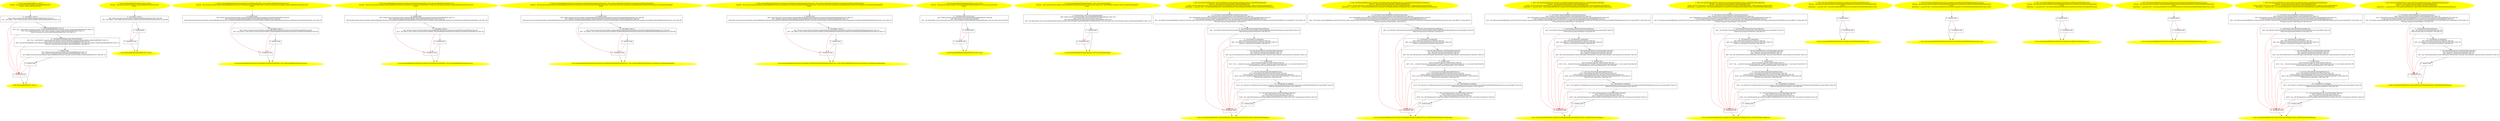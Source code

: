 /* @generated */
digraph cfg {
"org.junit.internal.builders.AnnotatedBuilderTest.<init>().6c4770e4720dfb87f21c59898aba175d_1" [label="1: Start AnnotatedBuilderTest.<init>()\nFormals:  this:org.junit.internal.builders.AnnotatedBuilderTest*\nLocals:  $irvar1:void $irvar0:void \n  " color=yellow style=filled]
	

	 "org.junit.internal.builders.AnnotatedBuilderTest.<init>().6c4770e4720dfb87f21c59898aba175d_1" -> "org.junit.internal.builders.AnnotatedBuilderTest.<init>().6c4770e4720dfb87f21c59898aba175d_4" ;
"org.junit.internal.builders.AnnotatedBuilderTest.<init>().6c4770e4720dfb87f21c59898aba175d_2" [label="2: Exit AnnotatedBuilderTest.<init>() \n  " color=yellow style=filled]
	

"org.junit.internal.builders.AnnotatedBuilderTest.<init>().6c4770e4720dfb87f21c59898aba175d_3" [label="3:  exceptions sink \n  " shape="box"]
	

	 "org.junit.internal.builders.AnnotatedBuilderTest.<init>().6c4770e4720dfb87f21c59898aba175d_3" -> "org.junit.internal.builders.AnnotatedBuilderTest.<init>().6c4770e4720dfb87f21c59898aba175d_2" ;
"org.junit.internal.builders.AnnotatedBuilderTest.<init>().6c4770e4720dfb87f21c59898aba175d_4" [label="4:  Call Object.<init>() \n   n$0=*&this:org.junit.internal.builders.AnnotatedBuilderTest* [line 14]\n  n$1=_fun_Object.<init>()(n$0:org.junit.internal.builders.AnnotatedBuilderTest*) [line 14]\n " shape="box"]
	

	 "org.junit.internal.builders.AnnotatedBuilderTest.<init>().6c4770e4720dfb87f21c59898aba175d_4" -> "org.junit.internal.builders.AnnotatedBuilderTest.<init>().6c4770e4720dfb87f21c59898aba175d_5" ;
	 "org.junit.internal.builders.AnnotatedBuilderTest.<init>().6c4770e4720dfb87f21c59898aba175d_4" -> "org.junit.internal.builders.AnnotatedBuilderTest.<init>().6c4770e4720dfb87f21c59898aba175d_3" [color="red" ];
"org.junit.internal.builders.AnnotatedBuilderTest.<init>().6c4770e4720dfb87f21c59898aba175d_5" [label="5:  Call RunnerBuilderStub.<init>() \n   n$2=_fun___new(sizeof(t=org.junit.runners.model.RunnerBuilderStub):org.junit.runners.model.RunnerBuilderStub*) [line 15]\n  n$3=_fun_RunnerBuilderStub.<init>()(n$2:org.junit.runners.model.RunnerBuilderStub*) [line 15]\n  *&$irvar0:org.junit.runners.model.RunnerBuilderStub*=n$2 [line 15]\n " shape="box"]
	

	 "org.junit.internal.builders.AnnotatedBuilderTest.<init>().6c4770e4720dfb87f21c59898aba175d_5" -> "org.junit.internal.builders.AnnotatedBuilderTest.<init>().6c4770e4720dfb87f21c59898aba175d_6" ;
	 "org.junit.internal.builders.AnnotatedBuilderTest.<init>().6c4770e4720dfb87f21c59898aba175d_5" -> "org.junit.internal.builders.AnnotatedBuilderTest.<init>().6c4770e4720dfb87f21c59898aba175d_3" [color="red" ];
"org.junit.internal.builders.AnnotatedBuilderTest.<init>().6c4770e4720dfb87f21c59898aba175d_6" [label="6:  Call AnnotatedBuilder.<init>(RunnerBuilder) \n   n$4=_fun___new(sizeof(t=org.junit.internal.builders.AnnotatedBuilder):org.junit.internal.builders.AnnotatedBuilder*) [line 15]\n  n$5=*&$irvar0:org.junit.runners.model.RunnerBuilderStub* [line 15]\n  n$6=_fun_AnnotatedBuilder.<init>(RunnerBuilder)(n$4:org.junit.internal.builders.AnnotatedBuilder*,n$5:org.junit.runners.model.RunnerBuilderStub*) [line 15]\n  *&$irvar1:org.junit.internal.builders.AnnotatedBuilder*=n$4 [line 15]\n " shape="box"]
	

	 "org.junit.internal.builders.AnnotatedBuilderTest.<init>().6c4770e4720dfb87f21c59898aba175d_6" -> "org.junit.internal.builders.AnnotatedBuilderTest.<init>().6c4770e4720dfb87f21c59898aba175d_7" ;
	 "org.junit.internal.builders.AnnotatedBuilderTest.<init>().6c4770e4720dfb87f21c59898aba175d_6" -> "org.junit.internal.builders.AnnotatedBuilderTest.<init>().6c4770e4720dfb87f21c59898aba175d_3" [color="red" ];
"org.junit.internal.builders.AnnotatedBuilderTest.<init>().6c4770e4720dfb87f21c59898aba175d_7" [label="7:  method_body \n   n$7=*&this:org.junit.internal.builders.AnnotatedBuilderTest* [line 15]\n  n$8=*&$irvar1:org.junit.internal.builders.AnnotatedBuilder* [line 15]\n  *n$7.builder:org.junit.internal.builders.AnnotatedBuilderTest(root org.junit.internal.builders.AnnotatedBuilderTest)=n$8 [line 15]\n " shape="box"]
	

	 "org.junit.internal.builders.AnnotatedBuilderTest.<init>().6c4770e4720dfb87f21c59898aba175d_7" -> "org.junit.internal.builders.AnnotatedBuilderTest.<init>().6c4770e4720dfb87f21c59898aba175d_8" ;
	 "org.junit.internal.builders.AnnotatedBuilderTest.<init>().6c4770e4720dfb87f21c59898aba175d_7" -> "org.junit.internal.builders.AnnotatedBuilderTest.<init>().6c4770e4720dfb87f21c59898aba175d_3" [color="red" ];
"org.junit.internal.builders.AnnotatedBuilderTest.<init>().6c4770e4720dfb87f21c59898aba175d_8" [label="8:  method_body \n  " shape="box"]
	

	 "org.junit.internal.builders.AnnotatedBuilderTest.<init>().6c4770e4720dfb87f21c59898aba175d_8" -> "org.junit.internal.builders.AnnotatedBuilderTest.<init>().6c4770e4720dfb87f21c59898aba175d_2" ;
	 "org.junit.internal.builders.AnnotatedBuilderTest.<init>().6c4770e4720dfb87f21c59898aba175d_8" -> "org.junit.internal.builders.AnnotatedBuilderTest.<init>().6c4770e4720dfb87f21c59898aba175d_3" [color="red" ];
"org.junit.internal.builders.AnnotatedBuilderTest$OuterClass.<init>().52870d1c1d7589516b5a9c2e441b1e6b_1" [label="1: Start AnnotatedBuilderTest$OuterClass.<init>()\nFormals:  this:org.junit.internal.builders.AnnotatedBuilderTest$OuterClass*\nLocals:  \n  " color=yellow style=filled]
	

	 "org.junit.internal.builders.AnnotatedBuilderTest$OuterClass.<init>().52870d1c1d7589516b5a9c2e441b1e6b_1" -> "org.junit.internal.builders.AnnotatedBuilderTest$OuterClass.<init>().52870d1c1d7589516b5a9c2e441b1e6b_4" ;
"org.junit.internal.builders.AnnotatedBuilderTest$OuterClass.<init>().52870d1c1d7589516b5a9c2e441b1e6b_2" [label="2: Exit AnnotatedBuilderTest$OuterClass.<init>() \n  " color=yellow style=filled]
	

"org.junit.internal.builders.AnnotatedBuilderTest$OuterClass.<init>().52870d1c1d7589516b5a9c2e441b1e6b_3" [label="3:  exceptions sink \n  " shape="box"]
	

	 "org.junit.internal.builders.AnnotatedBuilderTest$OuterClass.<init>().52870d1c1d7589516b5a9c2e441b1e6b_3" -> "org.junit.internal.builders.AnnotatedBuilderTest$OuterClass.<init>().52870d1c1d7589516b5a9c2e441b1e6b_2" ;
"org.junit.internal.builders.AnnotatedBuilderTest$OuterClass.<init>().52870d1c1d7589516b5a9c2e441b1e6b_4" [label="4:  Call Object.<init>() \n   n$0=*&this:org.junit.internal.builders.AnnotatedBuilderTest$OuterClass* [line 69]\n  n$1=_fun_Object.<init>()(n$0:org.junit.internal.builders.AnnotatedBuilderTest$OuterClass*) [line 69]\n " shape="box"]
	

	 "org.junit.internal.builders.AnnotatedBuilderTest$OuterClass.<init>().52870d1c1d7589516b5a9c2e441b1e6b_4" -> "org.junit.internal.builders.AnnotatedBuilderTest$OuterClass.<init>().52870d1c1d7589516b5a9c2e441b1e6b_5" ;
	 "org.junit.internal.builders.AnnotatedBuilderTest$OuterClass.<init>().52870d1c1d7589516b5a9c2e441b1e6b_4" -> "org.junit.internal.builders.AnnotatedBuilderTest$OuterClass.<init>().52870d1c1d7589516b5a9c2e441b1e6b_3" [color="red" ];
"org.junit.internal.builders.AnnotatedBuilderTest$OuterClass.<init>().52870d1c1d7589516b5a9c2e441b1e6b_5" [label="5:  method_body \n  " shape="box"]
	

	 "org.junit.internal.builders.AnnotatedBuilderTest$OuterClass.<init>().52870d1c1d7589516b5a9c2e441b1e6b_5" -> "org.junit.internal.builders.AnnotatedBuilderTest$OuterClass.<init>().52870d1c1d7589516b5a9c2e441b1e6b_2" ;
	 "org.junit.internal.builders.AnnotatedBuilderTest$OuterClass.<init>().52870d1c1d7589516b5a9c2e441b1e6b_5" -> "org.junit.internal.builders.AnnotatedBuilderTest$OuterClass.<init>().52870d1c1d7589516b5a9c2e441b1e6b_3" [color="red" ];
"org.junit.internal.builders.AnnotatedBuilderTest$OuterClass$InnerClassWithOwnRunWith.<init>(org.juni.49dd7b08d46dcd36338912d26e67bdda_1" [label="1: Start AnnotatedBuilderTest$OuterClass$InnerClassWithOwnRunWith.<init>(AnnotatedBuilderTest$OuterClass)\nFormals:  this:org.junit.internal.builders.AnnotatedBuilderTest$OuterClass$InnerClassWithOwnRunWith* this$0:org.junit.internal.builders.AnnotatedBuilderTest$OuterClass*\nLocals:  \n  " color=yellow style=filled]
	

	 "org.junit.internal.builders.AnnotatedBuilderTest$OuterClass$InnerClassWithOwnRunWith.<init>(org.juni.49dd7b08d46dcd36338912d26e67bdda_1" -> "org.junit.internal.builders.AnnotatedBuilderTest$OuterClass$InnerClassWithOwnRunWith.<init>(org.juni.49dd7b08d46dcd36338912d26e67bdda_4" ;
"org.junit.internal.builders.AnnotatedBuilderTest$OuterClass$InnerClassWithOwnRunWith.<init>(org.juni.49dd7b08d46dcd36338912d26e67bdda_2" [label="2: Exit AnnotatedBuilderTest$OuterClass$InnerClassWithOwnRunWith.<init>(AnnotatedBuilderTest$OuterClass) \n  " color=yellow style=filled]
	

"org.junit.internal.builders.AnnotatedBuilderTest$OuterClass$InnerClassWithOwnRunWith.<init>(org.juni.49dd7b08d46dcd36338912d26e67bdda_3" [label="3:  exceptions sink \n  " shape="box"]
	

	 "org.junit.internal.builders.AnnotatedBuilderTest$OuterClass$InnerClassWithOwnRunWith.<init>(org.juni.49dd7b08d46dcd36338912d26e67bdda_3" -> "org.junit.internal.builders.AnnotatedBuilderTest$OuterClass$InnerClassWithOwnRunWith.<init>(org.juni.49dd7b08d46dcd36338912d26e67bdda_2" ;
"org.junit.internal.builders.AnnotatedBuilderTest$OuterClass$InnerClassWithOwnRunWith.<init>(org.juni.49dd7b08d46dcd36338912d26e67bdda_4" [label="4:  method_body \n   n$0=*&this:org.junit.internal.builders.AnnotatedBuilderTest$OuterClass$InnerClassWithOwnRunWith* [line 83]\n  n$1=*&this$0:org.junit.internal.builders.AnnotatedBuilderTest$OuterClass* [line 83]\n  *n$0.this$0:org.junit.internal.builders.AnnotatedBuilderTest$OuterClass$InnerClassWithOwnRunWith(root org.junit.internal.builders.AnnotatedBuilderTest$OuterClass$InnerClassWithOwnRunWith)=n$1 [line 83]\n " shape="box"]
	

	 "org.junit.internal.builders.AnnotatedBuilderTest$OuterClass$InnerClassWithOwnRunWith.<init>(org.juni.49dd7b08d46dcd36338912d26e67bdda_4" -> "org.junit.internal.builders.AnnotatedBuilderTest$OuterClass$InnerClassWithOwnRunWith.<init>(org.juni.49dd7b08d46dcd36338912d26e67bdda_5" ;
	 "org.junit.internal.builders.AnnotatedBuilderTest$OuterClass$InnerClassWithOwnRunWith.<init>(org.juni.49dd7b08d46dcd36338912d26e67bdda_4" -> "org.junit.internal.builders.AnnotatedBuilderTest$OuterClass$InnerClassWithOwnRunWith.<init>(org.juni.49dd7b08d46dcd36338912d26e67bdda_3" [color="red" ];
"org.junit.internal.builders.AnnotatedBuilderTest$OuterClass$InnerClassWithOwnRunWith.<init>(org.juni.49dd7b08d46dcd36338912d26e67bdda_5" [label="5:  Call Object.<init>() \n   n$2=*&this:org.junit.internal.builders.AnnotatedBuilderTest$OuterClass$InnerClassWithOwnRunWith* [line 83]\n  n$3=_fun_Object.<init>()(n$2:org.junit.internal.builders.AnnotatedBuilderTest$OuterClass$InnerClassWithOwnRunWith*) [line 83]\n " shape="box"]
	

	 "org.junit.internal.builders.AnnotatedBuilderTest$OuterClass$InnerClassWithOwnRunWith.<init>(org.juni.49dd7b08d46dcd36338912d26e67bdda_5" -> "org.junit.internal.builders.AnnotatedBuilderTest$OuterClass$InnerClassWithOwnRunWith.<init>(org.juni.49dd7b08d46dcd36338912d26e67bdda_6" ;
	 "org.junit.internal.builders.AnnotatedBuilderTest$OuterClass$InnerClassWithOwnRunWith.<init>(org.juni.49dd7b08d46dcd36338912d26e67bdda_5" -> "org.junit.internal.builders.AnnotatedBuilderTest$OuterClass$InnerClassWithOwnRunWith.<init>(org.juni.49dd7b08d46dcd36338912d26e67bdda_3" [color="red" ];
"org.junit.internal.builders.AnnotatedBuilderTest$OuterClass$InnerClassWithOwnRunWith.<init>(org.juni.49dd7b08d46dcd36338912d26e67bdda_6" [label="6:  method_body \n  " shape="box"]
	

	 "org.junit.internal.builders.AnnotatedBuilderTest$OuterClass$InnerClassWithOwnRunWith.<init>(org.juni.49dd7b08d46dcd36338912d26e67bdda_6" -> "org.junit.internal.builders.AnnotatedBuilderTest$OuterClass$InnerClassWithOwnRunWith.<init>(org.juni.49dd7b08d46dcd36338912d26e67bdda_2" ;
	 "org.junit.internal.builders.AnnotatedBuilderTest$OuterClass$InnerClassWithOwnRunWith.<init>(org.juni.49dd7b08d46dcd36338912d26e67bdda_6" -> "org.junit.internal.builders.AnnotatedBuilderTest$OuterClass$InnerClassWithOwnRunWith.<init>(org.juni.49dd7b08d46dcd36338912d26e67bdda_3" [color="red" ];
"org.junit.internal.builders.AnnotatedBuilderTest$OuterClass$InnerClassWithoutOwnRunWith.<init>(org.j.b7ce265f74bfa8589a334aae504d9a6f_1" [label="1: Start AnnotatedBuilderTest$OuterClass$InnerClassWithoutOwnRunWith.<init>(AnnotatedBuilderTest$OuterClass)\nFormals:  this:org.junit.internal.builders.AnnotatedBuilderTest$OuterClass$InnerClassWithoutOwnRunWith* this$0:org.junit.internal.builders.AnnotatedBuilderTest$OuterClass*\nLocals:  \n  " color=yellow style=filled]
	

	 "org.junit.internal.builders.AnnotatedBuilderTest$OuterClass$InnerClassWithoutOwnRunWith.<init>(org.j.b7ce265f74bfa8589a334aae504d9a6f_1" -> "org.junit.internal.builders.AnnotatedBuilderTest$OuterClass$InnerClassWithoutOwnRunWith.<init>(org.j.b7ce265f74bfa8589a334aae504d9a6f_4" ;
"org.junit.internal.builders.AnnotatedBuilderTest$OuterClass$InnerClassWithoutOwnRunWith.<init>(org.j.b7ce265f74bfa8589a334aae504d9a6f_2" [label="2: Exit AnnotatedBuilderTest$OuterClass$InnerClassWithoutOwnRunWith.<init>(AnnotatedBuilderTest$OuterClass) \n  " color=yellow style=filled]
	

"org.junit.internal.builders.AnnotatedBuilderTest$OuterClass$InnerClassWithoutOwnRunWith.<init>(org.j.b7ce265f74bfa8589a334aae504d9a6f_3" [label="3:  exceptions sink \n  " shape="box"]
	

	 "org.junit.internal.builders.AnnotatedBuilderTest$OuterClass$InnerClassWithoutOwnRunWith.<init>(org.j.b7ce265f74bfa8589a334aae504d9a6f_3" -> "org.junit.internal.builders.AnnotatedBuilderTest$OuterClass$InnerClassWithoutOwnRunWith.<init>(org.j.b7ce265f74bfa8589a334aae504d9a6f_2" ;
"org.junit.internal.builders.AnnotatedBuilderTest$OuterClass$InnerClassWithoutOwnRunWith.<init>(org.j.b7ce265f74bfa8589a334aae504d9a6f_4" [label="4:  method_body \n   n$0=*&this:org.junit.internal.builders.AnnotatedBuilderTest$OuterClass$InnerClassWithoutOwnRunWith* [line 70]\n  n$1=*&this$0:org.junit.internal.builders.AnnotatedBuilderTest$OuterClass* [line 70]\n  *n$0.this$0:org.junit.internal.builders.AnnotatedBuilderTest$OuterClass$InnerClassWithoutOwnRunWith(root org.junit.internal.builders.AnnotatedBuilderTest$OuterClass$InnerClassWithoutOwnRunWith)=n$1 [line 70]\n " shape="box"]
	

	 "org.junit.internal.builders.AnnotatedBuilderTest$OuterClass$InnerClassWithoutOwnRunWith.<init>(org.j.b7ce265f74bfa8589a334aae504d9a6f_4" -> "org.junit.internal.builders.AnnotatedBuilderTest$OuterClass$InnerClassWithoutOwnRunWith.<init>(org.j.b7ce265f74bfa8589a334aae504d9a6f_5" ;
	 "org.junit.internal.builders.AnnotatedBuilderTest$OuterClass$InnerClassWithoutOwnRunWith.<init>(org.j.b7ce265f74bfa8589a334aae504d9a6f_4" -> "org.junit.internal.builders.AnnotatedBuilderTest$OuterClass$InnerClassWithoutOwnRunWith.<init>(org.j.b7ce265f74bfa8589a334aae504d9a6f_3" [color="red" ];
"org.junit.internal.builders.AnnotatedBuilderTest$OuterClass$InnerClassWithoutOwnRunWith.<init>(org.j.b7ce265f74bfa8589a334aae504d9a6f_5" [label="5:  Call Object.<init>() \n   n$2=*&this:org.junit.internal.builders.AnnotatedBuilderTest$OuterClass$InnerClassWithoutOwnRunWith* [line 70]\n  n$3=_fun_Object.<init>()(n$2:org.junit.internal.builders.AnnotatedBuilderTest$OuterClass$InnerClassWithoutOwnRunWith*) [line 70]\n " shape="box"]
	

	 "org.junit.internal.builders.AnnotatedBuilderTest$OuterClass$InnerClassWithoutOwnRunWith.<init>(org.j.b7ce265f74bfa8589a334aae504d9a6f_5" -> "org.junit.internal.builders.AnnotatedBuilderTest$OuterClass$InnerClassWithoutOwnRunWith.<init>(org.j.b7ce265f74bfa8589a334aae504d9a6f_6" ;
	 "org.junit.internal.builders.AnnotatedBuilderTest$OuterClass$InnerClassWithoutOwnRunWith.<init>(org.j.b7ce265f74bfa8589a334aae504d9a6f_5" -> "org.junit.internal.builders.AnnotatedBuilderTest$OuterClass$InnerClassWithoutOwnRunWith.<init>(org.j.b7ce265f74bfa8589a334aae504d9a6f_3" [color="red" ];
"org.junit.internal.builders.AnnotatedBuilderTest$OuterClass$InnerClassWithoutOwnRunWith.<init>(org.j.b7ce265f74bfa8589a334aae504d9a6f_6" [label="6:  method_body \n  " shape="box"]
	

	 "org.junit.internal.builders.AnnotatedBuilderTest$OuterClass$InnerClassWithoutOwnRunWith.<init>(org.j.b7ce265f74bfa8589a334aae504d9a6f_6" -> "org.junit.internal.builders.AnnotatedBuilderTest$OuterClass$InnerClassWithoutOwnRunWith.<init>(org.j.b7ce265f74bfa8589a334aae504d9a6f_2" ;
	 "org.junit.internal.builders.AnnotatedBuilderTest$OuterClass$InnerClassWithoutOwnRunWith.<init>(org.j.b7ce265f74bfa8589a334aae504d9a6f_6" -> "org.junit.internal.builders.AnnotatedBuilderTest$OuterClass$InnerClassWithoutOwnRunWith.<init>(org.j.b7ce265f74bfa8589a334aae504d9a6f_3" [color="red" ];
"org.junit.internal.builders.AnnotatedBuilderTest$OuterClass$InnerClassWithOwnRunWith$MostInnerClass..68bfd2a2202f40108615620fcb08cf40_1" [label="1: Start AnnotatedBuilderTest$OuterClass$InnerClassWithOwnRunWith$MostInnerClass.<init>(AnnotatedBuilderTest$OuterClass$InnerClassWithOwnRunWith)\nFormals:  this:org.junit.internal.builders.AnnotatedBuilderTest$OuterClass$InnerClassWithOwnRunWith$MostInnerClass* this$1:org.junit.internal.builders.AnnotatedBuilderTest$OuterClass$InnerClassWithOwnRunWith*\nLocals:  \n  " color=yellow style=filled]
	

	 "org.junit.internal.builders.AnnotatedBuilderTest$OuterClass$InnerClassWithOwnRunWith$MostInnerClass..68bfd2a2202f40108615620fcb08cf40_1" -> "org.junit.internal.builders.AnnotatedBuilderTest$OuterClass$InnerClassWithOwnRunWith$MostInnerClass..68bfd2a2202f40108615620fcb08cf40_4" ;
"org.junit.internal.builders.AnnotatedBuilderTest$OuterClass$InnerClassWithOwnRunWith$MostInnerClass..68bfd2a2202f40108615620fcb08cf40_2" [label="2: Exit AnnotatedBuilderTest$OuterClass$InnerClassWithOwnRunWith$MostInnerClass.<init>(AnnotatedBuilderTest$OuterClass$InnerClassWithOwnRunWith) \n  " color=yellow style=filled]
	

"org.junit.internal.builders.AnnotatedBuilderTest$OuterClass$InnerClassWithOwnRunWith$MostInnerClass..68bfd2a2202f40108615620fcb08cf40_3" [label="3:  exceptions sink \n  " shape="box"]
	

	 "org.junit.internal.builders.AnnotatedBuilderTest$OuterClass$InnerClassWithOwnRunWith$MostInnerClass..68bfd2a2202f40108615620fcb08cf40_3" -> "org.junit.internal.builders.AnnotatedBuilderTest$OuterClass$InnerClassWithOwnRunWith$MostInnerClass..68bfd2a2202f40108615620fcb08cf40_2" ;
"org.junit.internal.builders.AnnotatedBuilderTest$OuterClass$InnerClassWithOwnRunWith$MostInnerClass..68bfd2a2202f40108615620fcb08cf40_4" [label="4:  method_body \n   n$0=*&this:org.junit.internal.builders.AnnotatedBuilderTest$OuterClass$InnerClassWithOwnRunWith$MostInnerClass* [line 88]\n  n$1=*&this$1:org.junit.internal.builders.AnnotatedBuilderTest$OuterClass$InnerClassWithOwnRunWith* [line 88]\n  *n$0.this$1:org.junit.internal.builders.AnnotatedBuilderTest$OuterClass$InnerClassWithOwnRunWith$MostInnerClass(root org.junit.internal.builders.AnnotatedBuilderTest$OuterClass$InnerClassWithOwnRunWith$MostInnerClass)=n$1 [line 88]\n " shape="box"]
	

	 "org.junit.internal.builders.AnnotatedBuilderTest$OuterClass$InnerClassWithOwnRunWith$MostInnerClass..68bfd2a2202f40108615620fcb08cf40_4" -> "org.junit.internal.builders.AnnotatedBuilderTest$OuterClass$InnerClassWithOwnRunWith$MostInnerClass..68bfd2a2202f40108615620fcb08cf40_5" ;
	 "org.junit.internal.builders.AnnotatedBuilderTest$OuterClass$InnerClassWithOwnRunWith$MostInnerClass..68bfd2a2202f40108615620fcb08cf40_4" -> "org.junit.internal.builders.AnnotatedBuilderTest$OuterClass$InnerClassWithOwnRunWith$MostInnerClass..68bfd2a2202f40108615620fcb08cf40_3" [color="red" ];
"org.junit.internal.builders.AnnotatedBuilderTest$OuterClass$InnerClassWithOwnRunWith$MostInnerClass..68bfd2a2202f40108615620fcb08cf40_5" [label="5:  Call Object.<init>() \n   n$2=*&this:org.junit.internal.builders.AnnotatedBuilderTest$OuterClass$InnerClassWithOwnRunWith$MostInnerClass* [line 88]\n  n$3=_fun_Object.<init>()(n$2:org.junit.internal.builders.AnnotatedBuilderTest$OuterClass$InnerClassWithOwnRunWith$MostInnerClass*) [line 88]\n " shape="box"]
	

	 "org.junit.internal.builders.AnnotatedBuilderTest$OuterClass$InnerClassWithOwnRunWith$MostInnerClass..68bfd2a2202f40108615620fcb08cf40_5" -> "org.junit.internal.builders.AnnotatedBuilderTest$OuterClass$InnerClassWithOwnRunWith$MostInnerClass..68bfd2a2202f40108615620fcb08cf40_6" ;
	 "org.junit.internal.builders.AnnotatedBuilderTest$OuterClass$InnerClassWithOwnRunWith$MostInnerClass..68bfd2a2202f40108615620fcb08cf40_5" -> "org.junit.internal.builders.AnnotatedBuilderTest$OuterClass$InnerClassWithOwnRunWith$MostInnerClass..68bfd2a2202f40108615620fcb08cf40_3" [color="red" ];
"org.junit.internal.builders.AnnotatedBuilderTest$OuterClass$InnerClassWithOwnRunWith$MostInnerClass..68bfd2a2202f40108615620fcb08cf40_6" [label="6:  method_body \n  " shape="box"]
	

	 "org.junit.internal.builders.AnnotatedBuilderTest$OuterClass$InnerClassWithOwnRunWith$MostInnerClass..68bfd2a2202f40108615620fcb08cf40_6" -> "org.junit.internal.builders.AnnotatedBuilderTest$OuterClass$InnerClassWithOwnRunWith$MostInnerClass..68bfd2a2202f40108615620fcb08cf40_2" ;
	 "org.junit.internal.builders.AnnotatedBuilderTest$OuterClass$InnerClassWithOwnRunWith$MostInnerClass..68bfd2a2202f40108615620fcb08cf40_6" -> "org.junit.internal.builders.AnnotatedBuilderTest$OuterClass$InnerClassWithOwnRunWith$MostInnerClass..68bfd2a2202f40108615620fcb08cf40_3" [color="red" ];
"org.junit.internal.builders.AnnotatedBuilderTest$OuterClass$InnerClassWithoutOwnRunWith$MostInnerCla.97191ae7ba5b5c1798fdde0984fc1eb5_1" [label="1: Start AnnotatedBuilderTest$OuterClass$InnerClassWithoutOwnRunWith$MostInnerClass.<init>(AnnotatedBuilderTest$OuterClass$InnerClassWithoutOwnRunWith)\nFormals:  this:org.junit.internal.builders.AnnotatedBuilderTest$OuterClass$InnerClassWithoutOwnRunWith$MostInnerClass* this$1:org.junit.internal.builders.AnnotatedBuilderTest$OuterClass$InnerClassWithoutOwnRunWith*\nLocals:  \n  " color=yellow style=filled]
	

	 "org.junit.internal.builders.AnnotatedBuilderTest$OuterClass$InnerClassWithoutOwnRunWith$MostInnerCla.97191ae7ba5b5c1798fdde0984fc1eb5_1" -> "org.junit.internal.builders.AnnotatedBuilderTest$OuterClass$InnerClassWithoutOwnRunWith$MostInnerCla.97191ae7ba5b5c1798fdde0984fc1eb5_4" ;
"org.junit.internal.builders.AnnotatedBuilderTest$OuterClass$InnerClassWithoutOwnRunWith$MostInnerCla.97191ae7ba5b5c1798fdde0984fc1eb5_2" [label="2: Exit AnnotatedBuilderTest$OuterClass$InnerClassWithoutOwnRunWith$MostInnerClass.<init>(AnnotatedBuilderTest$OuterClass$InnerClassWithoutOwnRunWith) \n  " color=yellow style=filled]
	

"org.junit.internal.builders.AnnotatedBuilderTest$OuterClass$InnerClassWithoutOwnRunWith$MostInnerCla.97191ae7ba5b5c1798fdde0984fc1eb5_3" [label="3:  exceptions sink \n  " shape="box"]
	

	 "org.junit.internal.builders.AnnotatedBuilderTest$OuterClass$InnerClassWithoutOwnRunWith$MostInnerCla.97191ae7ba5b5c1798fdde0984fc1eb5_3" -> "org.junit.internal.builders.AnnotatedBuilderTest$OuterClass$InnerClassWithoutOwnRunWith$MostInnerCla.97191ae7ba5b5c1798fdde0984fc1eb5_2" ;
"org.junit.internal.builders.AnnotatedBuilderTest$OuterClass$InnerClassWithoutOwnRunWith$MostInnerCla.97191ae7ba5b5c1798fdde0984fc1eb5_4" [label="4:  method_body \n   n$0=*&this:org.junit.internal.builders.AnnotatedBuilderTest$OuterClass$InnerClassWithoutOwnRunWith$MostInnerClass* [line 75]\n  n$1=*&this$1:org.junit.internal.builders.AnnotatedBuilderTest$OuterClass$InnerClassWithoutOwnRunWith* [line 75]\n  *n$0.this$1:org.junit.internal.builders.AnnotatedBuilderTest$OuterClass$InnerClassWithoutOwnRunWith$MostInnerClass(root org.junit.internal.builders.AnnotatedBuilderTest$OuterClass$InnerClassWithoutOwnRunWith$MostInnerClass)=n$1 [line 75]\n " shape="box"]
	

	 "org.junit.internal.builders.AnnotatedBuilderTest$OuterClass$InnerClassWithoutOwnRunWith$MostInnerCla.97191ae7ba5b5c1798fdde0984fc1eb5_4" -> "org.junit.internal.builders.AnnotatedBuilderTest$OuterClass$InnerClassWithoutOwnRunWith$MostInnerCla.97191ae7ba5b5c1798fdde0984fc1eb5_5" ;
	 "org.junit.internal.builders.AnnotatedBuilderTest$OuterClass$InnerClassWithoutOwnRunWith$MostInnerCla.97191ae7ba5b5c1798fdde0984fc1eb5_4" -> "org.junit.internal.builders.AnnotatedBuilderTest$OuterClass$InnerClassWithoutOwnRunWith$MostInnerCla.97191ae7ba5b5c1798fdde0984fc1eb5_3" [color="red" ];
"org.junit.internal.builders.AnnotatedBuilderTest$OuterClass$InnerClassWithoutOwnRunWith$MostInnerCla.97191ae7ba5b5c1798fdde0984fc1eb5_5" [label="5:  Call Object.<init>() \n   n$2=*&this:org.junit.internal.builders.AnnotatedBuilderTest$OuterClass$InnerClassWithoutOwnRunWith$MostInnerClass* [line 75]\n  n$3=_fun_Object.<init>()(n$2:org.junit.internal.builders.AnnotatedBuilderTest$OuterClass$InnerClassWithoutOwnRunWith$MostInnerClass*) [line 75]\n " shape="box"]
	

	 "org.junit.internal.builders.AnnotatedBuilderTest$OuterClass$InnerClassWithoutOwnRunWith$MostInnerCla.97191ae7ba5b5c1798fdde0984fc1eb5_5" -> "org.junit.internal.builders.AnnotatedBuilderTest$OuterClass$InnerClassWithoutOwnRunWith$MostInnerCla.97191ae7ba5b5c1798fdde0984fc1eb5_6" ;
	 "org.junit.internal.builders.AnnotatedBuilderTest$OuterClass$InnerClassWithoutOwnRunWith$MostInnerCla.97191ae7ba5b5c1798fdde0984fc1eb5_5" -> "org.junit.internal.builders.AnnotatedBuilderTest$OuterClass$InnerClassWithoutOwnRunWith$MostInnerCla.97191ae7ba5b5c1798fdde0984fc1eb5_3" [color="red" ];
"org.junit.internal.builders.AnnotatedBuilderTest$OuterClass$InnerClassWithoutOwnRunWith$MostInnerCla.97191ae7ba5b5c1798fdde0984fc1eb5_6" [label="6:  method_body \n  " shape="box"]
	

	 "org.junit.internal.builders.AnnotatedBuilderTest$OuterClass$InnerClassWithoutOwnRunWith$MostInnerCla.97191ae7ba5b5c1798fdde0984fc1eb5_6" -> "org.junit.internal.builders.AnnotatedBuilderTest$OuterClass$InnerClassWithoutOwnRunWith$MostInnerCla.97191ae7ba5b5c1798fdde0984fc1eb5_2" ;
	 "org.junit.internal.builders.AnnotatedBuilderTest$OuterClass$InnerClassWithoutOwnRunWith$MostInnerCla.97191ae7ba5b5c1798fdde0984fc1eb5_6" -> "org.junit.internal.builders.AnnotatedBuilderTest$OuterClass$InnerClassWithoutOwnRunWith$MostInnerCla.97191ae7ba5b5c1798fdde0984fc1eb5_3" [color="red" ];
"org.junit.internal.builders.AnnotatedBuilderTest$InnerRunner.<init>(java.lang.Class).0c1a641355f0b04349744b381111bc97_1" [label="1: Start AnnotatedBuilderTest$InnerRunner.<init>(Class)\nFormals:  this:org.junit.internal.builders.AnnotatedBuilderTest$InnerRunner* testClass:java.lang.Class*\nLocals:  \n  " color=yellow style=filled]
	

	 "org.junit.internal.builders.AnnotatedBuilderTest$InnerRunner.<init>(java.lang.Class).0c1a641355f0b04349744b381111bc97_1" -> "org.junit.internal.builders.AnnotatedBuilderTest$InnerRunner.<init>(java.lang.Class).0c1a641355f0b04349744b381111bc97_4" ;
"org.junit.internal.builders.AnnotatedBuilderTest$InnerRunner.<init>(java.lang.Class).0c1a641355f0b04349744b381111bc97_2" [label="2: Exit AnnotatedBuilderTest$InnerRunner.<init>(Class) \n  " color=yellow style=filled]
	

"org.junit.internal.builders.AnnotatedBuilderTest$InnerRunner.<init>(java.lang.Class).0c1a641355f0b04349744b381111bc97_3" [label="3:  exceptions sink \n  " shape="box"]
	

	 "org.junit.internal.builders.AnnotatedBuilderTest$InnerRunner.<init>(java.lang.Class).0c1a641355f0b04349744b381111bc97_3" -> "org.junit.internal.builders.AnnotatedBuilderTest$InnerRunner.<init>(java.lang.Class).0c1a641355f0b04349744b381111bc97_2" ;
"org.junit.internal.builders.AnnotatedBuilderTest$InnerRunner.<init>(java.lang.Class).0c1a641355f0b04349744b381111bc97_4" [label="4:  Call RunnerSpy.<init>(Class) \n   n$0=*&this:org.junit.internal.builders.AnnotatedBuilderTest$InnerRunner* [line 98]\n  n$1=*&testClass:java.lang.Class* [line 98]\n  n$2=_fun_RunnerSpy.<init>(Class)(n$0:org.junit.internal.builders.AnnotatedBuilderTest$InnerRunner*,n$1:java.lang.Class*) [line 98]\n " shape="box"]
	

	 "org.junit.internal.builders.AnnotatedBuilderTest$InnerRunner.<init>(java.lang.Class).0c1a641355f0b04349744b381111bc97_4" -> "org.junit.internal.builders.AnnotatedBuilderTest$InnerRunner.<init>(java.lang.Class).0c1a641355f0b04349744b381111bc97_5" ;
	 "org.junit.internal.builders.AnnotatedBuilderTest$InnerRunner.<init>(java.lang.Class).0c1a641355f0b04349744b381111bc97_4" -> "org.junit.internal.builders.AnnotatedBuilderTest$InnerRunner.<init>(java.lang.Class).0c1a641355f0b04349744b381111bc97_3" [color="red" ];
"org.junit.internal.builders.AnnotatedBuilderTest$InnerRunner.<init>(java.lang.Class).0c1a641355f0b04349744b381111bc97_5" [label="5:  method_body \n  " shape="box"]
	

	 "org.junit.internal.builders.AnnotatedBuilderTest$InnerRunner.<init>(java.lang.Class).0c1a641355f0b04349744b381111bc97_5" -> "org.junit.internal.builders.AnnotatedBuilderTest$InnerRunner.<init>(java.lang.Class).0c1a641355f0b04349744b381111bc97_2" ;
	 "org.junit.internal.builders.AnnotatedBuilderTest$InnerRunner.<init>(java.lang.Class).0c1a641355f0b04349744b381111bc97_5" -> "org.junit.internal.builders.AnnotatedBuilderTest$InnerRunner.<init>(java.lang.Class).0c1a641355f0b04349744b381111bc97_3" [color="red" ];
"org.junit.internal.builders.AnnotatedBuilderTest$InnerRunner.<init>(java.lang.Class,org.junit.runner.f66bdcb2038529beb9069c9105204fb0_1" [label="1: Start AnnotatedBuilderTest$InnerRunner.<init>(Class,RunnerBuilder)\nFormals:  this:org.junit.internal.builders.AnnotatedBuilderTest$InnerRunner* testClass:java.lang.Class* runnerBuilder:org.junit.runners.model.RunnerBuilder*\nLocals:  \n  " color=yellow style=filled]
	

	 "org.junit.internal.builders.AnnotatedBuilderTest$InnerRunner.<init>(java.lang.Class,org.junit.runner.f66bdcb2038529beb9069c9105204fb0_1" -> "org.junit.internal.builders.AnnotatedBuilderTest$InnerRunner.<init>(java.lang.Class,org.junit.runner.f66bdcb2038529beb9069c9105204fb0_4" ;
"org.junit.internal.builders.AnnotatedBuilderTest$InnerRunner.<init>(java.lang.Class,org.junit.runner.f66bdcb2038529beb9069c9105204fb0_2" [label="2: Exit AnnotatedBuilderTest$InnerRunner.<init>(Class,RunnerBuilder) \n  " color=yellow style=filled]
	

"org.junit.internal.builders.AnnotatedBuilderTest$InnerRunner.<init>(java.lang.Class,org.junit.runner.f66bdcb2038529beb9069c9105204fb0_3" [label="3:  exceptions sink \n  " shape="box"]
	

	 "org.junit.internal.builders.AnnotatedBuilderTest$InnerRunner.<init>(java.lang.Class,org.junit.runner.f66bdcb2038529beb9069c9105204fb0_3" -> "org.junit.internal.builders.AnnotatedBuilderTest$InnerRunner.<init>(java.lang.Class,org.junit.runner.f66bdcb2038529beb9069c9105204fb0_2" ;
"org.junit.internal.builders.AnnotatedBuilderTest$InnerRunner.<init>(java.lang.Class,org.junit.runner.f66bdcb2038529beb9069c9105204fb0_4" [label="4:  Call RunnerSpy.<init>(Class,RunnerBuilder) \n   n$0=*&this:org.junit.internal.builders.AnnotatedBuilderTest$InnerRunner* [line 102]\n  n$1=*&testClass:java.lang.Class* [line 102]\n  n$2=*&runnerBuilder:org.junit.runners.model.RunnerBuilder* [line 102]\n  n$3=_fun_RunnerSpy.<init>(Class,RunnerBuilder)(n$0:org.junit.internal.builders.AnnotatedBuilderTest$InnerRunner*,n$1:java.lang.Class*,n$2:org.junit.runners.model.RunnerBuilder*) [line 102]\n " shape="box"]
	

	 "org.junit.internal.builders.AnnotatedBuilderTest$InnerRunner.<init>(java.lang.Class,org.junit.runner.f66bdcb2038529beb9069c9105204fb0_4" -> "org.junit.internal.builders.AnnotatedBuilderTest$InnerRunner.<init>(java.lang.Class,org.junit.runner.f66bdcb2038529beb9069c9105204fb0_5" ;
	 "org.junit.internal.builders.AnnotatedBuilderTest$InnerRunner.<init>(java.lang.Class,org.junit.runner.f66bdcb2038529beb9069c9105204fb0_4" -> "org.junit.internal.builders.AnnotatedBuilderTest$InnerRunner.<init>(java.lang.Class,org.junit.runner.f66bdcb2038529beb9069c9105204fb0_3" [color="red" ];
"org.junit.internal.builders.AnnotatedBuilderTest$InnerRunner.<init>(java.lang.Class,org.junit.runner.f66bdcb2038529beb9069c9105204fb0_5" [label="5:  method_body \n  " shape="box"]
	

	 "org.junit.internal.builders.AnnotatedBuilderTest$InnerRunner.<init>(java.lang.Class,org.junit.runner.f66bdcb2038529beb9069c9105204fb0_5" -> "org.junit.internal.builders.AnnotatedBuilderTest$InnerRunner.<init>(java.lang.Class,org.junit.runner.f66bdcb2038529beb9069c9105204fb0_2" ;
	 "org.junit.internal.builders.AnnotatedBuilderTest$InnerRunner.<init>(java.lang.Class,org.junit.runner.f66bdcb2038529beb9069c9105204fb0_5" -> "org.junit.internal.builders.AnnotatedBuilderTest$InnerRunner.<init>(java.lang.Class,org.junit.runner.f66bdcb2038529beb9069c9105204fb0_3" [color="red" ];
"org.junit.internal.builders.AnnotatedBuilderTest.annotatedMemberClassInsideAnnotatedTopLevelClass_is.96f615eb2eebc517abe0f7786d4d070b_1" [label="1: Start void AnnotatedBuilderTest.annotatedMemberClassInsideAnnotatedTopLevelClass_isRunWithOwnRunner()\nFormals:  this:org.junit.internal.builders.AnnotatedBuilderTest*\nLocals:  $irvar3:void $irvar2:void $irvar1:void $irvar0:void runnerSpy:org.junit.runner.RunnerSpy* runner:org.junit.runner.Runner*\nAnnotation: <_org.junit.Test> void AnnotatedBuilderTest.annotatedMemberClassInsideAnnotatedTopLevelClass_isRunWithOwnRunner()() \n  " color=yellow style=filled]
	

	 "org.junit.internal.builders.AnnotatedBuilderTest.annotatedMemberClassInsideAnnotatedTopLevelClass_is.96f615eb2eebc517abe0f7786d4d070b_1" -> "org.junit.internal.builders.AnnotatedBuilderTest.annotatedMemberClassInsideAnnotatedTopLevelClass_is.96f615eb2eebc517abe0f7786d4d070b_4" ;
"org.junit.internal.builders.AnnotatedBuilderTest.annotatedMemberClassInsideAnnotatedTopLevelClass_is.96f615eb2eebc517abe0f7786d4d070b_2" [label="2: Exit void AnnotatedBuilderTest.annotatedMemberClassInsideAnnotatedTopLevelClass_isRunWithOwnRunner() \n  " color=yellow style=filled]
	

"org.junit.internal.builders.AnnotatedBuilderTest.annotatedMemberClassInsideAnnotatedTopLevelClass_is.96f615eb2eebc517abe0f7786d4d070b_3" [label="3:  exceptions sink \n  " shape="box"]
	

	 "org.junit.internal.builders.AnnotatedBuilderTest.annotatedMemberClassInsideAnnotatedTopLevelClass_is.96f615eb2eebc517abe0f7786d4d070b_3" -> "org.junit.internal.builders.AnnotatedBuilderTest.annotatedMemberClassInsideAnnotatedTopLevelClass_is.96f615eb2eebc517abe0f7786d4d070b_2" ;
"org.junit.internal.builders.AnnotatedBuilderTest.annotatedMemberClassInsideAnnotatedTopLevelClass_is.96f615eb2eebc517abe0f7786d4d070b_4" [label="4:  Call Runner AnnotatedBuilder.runnerForClass(Class) \n   n$0=*&this:org.junit.internal.builders.AnnotatedBuilderTest* [line 52]\n  n$1=*n$0.builder:org.junit.internal.builders.AnnotatedBuilder*(root org.junit.internal.builders.AnnotatedBuilderTest) [line 52]\n  _=*n$1:org.junit.internal.builders.AnnotatedBuilder*(root org.junit.internal.builders.AnnotatedBuilder) [line 52]\n  n$3=_fun_Runner AnnotatedBuilder.runnerForClass(Class)(n$1:org.junit.internal.builders.AnnotatedBuilder*,org.junit.internal.builders.AnnotatedBuilderTest$OuterClass$InnerClassWithOwnRunWith:java.lang.Object*) virtual [line 52]\n  *&runner:org.junit.runner.Runner*=n$3 [line 52]\n " shape="box"]
	

	 "org.junit.internal.builders.AnnotatedBuilderTest.annotatedMemberClassInsideAnnotatedTopLevelClass_is.96f615eb2eebc517abe0f7786d4d070b_4" -> "org.junit.internal.builders.AnnotatedBuilderTest.annotatedMemberClassInsideAnnotatedTopLevelClass_is.96f615eb2eebc517abe0f7786d4d070b_5" ;
	 "org.junit.internal.builders.AnnotatedBuilderTest.annotatedMemberClassInsideAnnotatedTopLevelClass_is.96f615eb2eebc517abe0f7786d4d070b_4" -> "org.junit.internal.builders.AnnotatedBuilderTest.annotatedMemberClassInsideAnnotatedTopLevelClass_is.96f615eb2eebc517abe0f7786d4d070b_3" [color="red" ];
"org.junit.internal.builders.AnnotatedBuilderTest.annotatedMemberClassInsideAnnotatedTopLevelClass_is.96f615eb2eebc517abe0f7786d4d070b_5" [label="5:  Call Matcher IsInstanceOf.instanceOf(Class) \n   n$4=_fun_Matcher IsInstanceOf.instanceOf(Class)(org.junit.internal.builders.AnnotatedBuilderTest$InnerRunner:java.lang.Object*) [line 53]\n  *&$irvar0:org.hamcrest.Matcher*=n$4 [line 53]\n " shape="box"]
	

	 "org.junit.internal.builders.AnnotatedBuilderTest.annotatedMemberClassInsideAnnotatedTopLevelClass_is.96f615eb2eebc517abe0f7786d4d070b_5" -> "org.junit.internal.builders.AnnotatedBuilderTest.annotatedMemberClassInsideAnnotatedTopLevelClass_is.96f615eb2eebc517abe0f7786d4d070b_6" ;
	 "org.junit.internal.builders.AnnotatedBuilderTest.annotatedMemberClassInsideAnnotatedTopLevelClass_is.96f615eb2eebc517abe0f7786d4d070b_5" -> "org.junit.internal.builders.AnnotatedBuilderTest.annotatedMemberClassInsideAnnotatedTopLevelClass_is.96f615eb2eebc517abe0f7786d4d070b_3" [color="red" ];
"org.junit.internal.builders.AnnotatedBuilderTest.annotatedMemberClassInsideAnnotatedTopLevelClass_is.96f615eb2eebc517abe0f7786d4d070b_6" [label="6:  Call Matcher Is.is(Matcher) \n   n$5=*&$irvar0:org.hamcrest.Matcher* [line 53]\n  n$6=_fun_Matcher Is.is(Matcher)(n$5:org.hamcrest.Matcher*) [line 53]\n  *&$irvar1:org.hamcrest.Matcher*=n$6 [line 53]\n " shape="box"]
	

	 "org.junit.internal.builders.AnnotatedBuilderTest.annotatedMemberClassInsideAnnotatedTopLevelClass_is.96f615eb2eebc517abe0f7786d4d070b_6" -> "org.junit.internal.builders.AnnotatedBuilderTest.annotatedMemberClassInsideAnnotatedTopLevelClass_is.96f615eb2eebc517abe0f7786d4d070b_7" ;
	 "org.junit.internal.builders.AnnotatedBuilderTest.annotatedMemberClassInsideAnnotatedTopLevelClass_is.96f615eb2eebc517abe0f7786d4d070b_6" -> "org.junit.internal.builders.AnnotatedBuilderTest.annotatedMemberClassInsideAnnotatedTopLevelClass_is.96f615eb2eebc517abe0f7786d4d070b_3" [color="red" ];
"org.junit.internal.builders.AnnotatedBuilderTest.annotatedMemberClassInsideAnnotatedTopLevelClass_is.96f615eb2eebc517abe0f7786d4d070b_7" [label="7:  Call void MatcherAssert.assertThat(Object,Matcher) \n   n$7=*&runner:org.junit.runner.Runner* [line 53]\n  n$8=*&$irvar1:org.hamcrest.Matcher* [line 53]\n  n$9=_fun_void MatcherAssert.assertThat(Object,Matcher)(n$7:org.junit.runner.Runner*,n$8:org.hamcrest.Matcher*) [line 53]\n " shape="box"]
	

	 "org.junit.internal.builders.AnnotatedBuilderTest.annotatedMemberClassInsideAnnotatedTopLevelClass_is.96f615eb2eebc517abe0f7786d4d070b_7" -> "org.junit.internal.builders.AnnotatedBuilderTest.annotatedMemberClassInsideAnnotatedTopLevelClass_is.96f615eb2eebc517abe0f7786d4d070b_8" ;
	 "org.junit.internal.builders.AnnotatedBuilderTest.annotatedMemberClassInsideAnnotatedTopLevelClass_is.96f615eb2eebc517abe0f7786d4d070b_7" -> "org.junit.internal.builders.AnnotatedBuilderTest.annotatedMemberClassInsideAnnotatedTopLevelClass_is.96f615eb2eebc517abe0f7786d4d070b_3" [color="red" ];
"org.junit.internal.builders.AnnotatedBuilderTest.annotatedMemberClassInsideAnnotatedTopLevelClass_is.96f615eb2eebc517abe0f7786d4d070b_8" [label="8:  method_body \n   n$10=*&runner:org.junit.runner.Runner* [line 55]\n  n$11=_fun___cast(n$10:org.junit.runner.Runner*,sizeof(t=org.junit.runner.RunnerSpy;sub_t=( sub )(cast)):void) [line 55]\n  *&runnerSpy:org.junit.runner.RunnerSpy*=n$11 [line 55]\n " shape="box"]
	

	 "org.junit.internal.builders.AnnotatedBuilderTest.annotatedMemberClassInsideAnnotatedTopLevelClass_is.96f615eb2eebc517abe0f7786d4d070b_8" -> "org.junit.internal.builders.AnnotatedBuilderTest.annotatedMemberClassInsideAnnotatedTopLevelClass_is.96f615eb2eebc517abe0f7786d4d070b_9" ;
	 "org.junit.internal.builders.AnnotatedBuilderTest.annotatedMemberClassInsideAnnotatedTopLevelClass_is.96f615eb2eebc517abe0f7786d4d070b_8" -> "org.junit.internal.builders.AnnotatedBuilderTest.annotatedMemberClassInsideAnnotatedTopLevelClass_is.96f615eb2eebc517abe0f7786d4d070b_3" [color="red" ];
"org.junit.internal.builders.AnnotatedBuilderTest.annotatedMemberClassInsideAnnotatedTopLevelClass_is.96f615eb2eebc517abe0f7786d4d070b_9" [label="9:  Call Class RunnerSpy.getInvokedTestClass() \n   n$12=*&runnerSpy:org.junit.runner.RunnerSpy* [line 56]\n  _=*n$12:org.junit.runner.RunnerSpy*(root org.junit.runner.RunnerSpy) [line 56]\n  n$14=_fun_Class RunnerSpy.getInvokedTestClass()(n$12:org.junit.runner.RunnerSpy*) virtual [line 56]\n  *&$irvar2:java.lang.Class*=n$14 [line 56]\n " shape="box"]
	

	 "org.junit.internal.builders.AnnotatedBuilderTest.annotatedMemberClassInsideAnnotatedTopLevelClass_is.96f615eb2eebc517abe0f7786d4d070b_9" -> "org.junit.internal.builders.AnnotatedBuilderTest.annotatedMemberClassInsideAnnotatedTopLevelClass_is.96f615eb2eebc517abe0f7786d4d070b_10" ;
	 "org.junit.internal.builders.AnnotatedBuilderTest.annotatedMemberClassInsideAnnotatedTopLevelClass_is.96f615eb2eebc517abe0f7786d4d070b_9" -> "org.junit.internal.builders.AnnotatedBuilderTest.annotatedMemberClassInsideAnnotatedTopLevelClass_is.96f615eb2eebc517abe0f7786d4d070b_3" [color="red" ];
"org.junit.internal.builders.AnnotatedBuilderTest.annotatedMemberClassInsideAnnotatedTopLevelClass_is.96f615eb2eebc517abe0f7786d4d070b_10" [label="10:  Call Matcher Is.is(Object) \n   n$15=_fun_Matcher Is.is(Object)(org.junit.internal.builders.AnnotatedBuilderTest$OuterClass$InnerClassWithOwnRunWith:java.lang.Object*) [line 56]\n  *&$irvar3:org.hamcrest.Matcher*=n$15 [line 56]\n " shape="box"]
	

	 "org.junit.internal.builders.AnnotatedBuilderTest.annotatedMemberClassInsideAnnotatedTopLevelClass_is.96f615eb2eebc517abe0f7786d4d070b_10" -> "org.junit.internal.builders.AnnotatedBuilderTest.annotatedMemberClassInsideAnnotatedTopLevelClass_is.96f615eb2eebc517abe0f7786d4d070b_11" ;
	 "org.junit.internal.builders.AnnotatedBuilderTest.annotatedMemberClassInsideAnnotatedTopLevelClass_is.96f615eb2eebc517abe0f7786d4d070b_10" -> "org.junit.internal.builders.AnnotatedBuilderTest.annotatedMemberClassInsideAnnotatedTopLevelClass_is.96f615eb2eebc517abe0f7786d4d070b_3" [color="red" ];
"org.junit.internal.builders.AnnotatedBuilderTest.annotatedMemberClassInsideAnnotatedTopLevelClass_is.96f615eb2eebc517abe0f7786d4d070b_11" [label="11:  Call void MatcherAssert.assertThat(Object,Matcher) \n   n$16=*&$irvar2:java.lang.Class* [line 56]\n  n$17=*&$irvar3:org.hamcrest.Matcher* [line 56]\n  n$18=_fun_void MatcherAssert.assertThat(Object,Matcher)(n$16:java.lang.Class*,n$17:org.hamcrest.Matcher*) [line 56]\n " shape="box"]
	

	 "org.junit.internal.builders.AnnotatedBuilderTest.annotatedMemberClassInsideAnnotatedTopLevelClass_is.96f615eb2eebc517abe0f7786d4d070b_11" -> "org.junit.internal.builders.AnnotatedBuilderTest.annotatedMemberClassInsideAnnotatedTopLevelClass_is.96f615eb2eebc517abe0f7786d4d070b_12" ;
	 "org.junit.internal.builders.AnnotatedBuilderTest.annotatedMemberClassInsideAnnotatedTopLevelClass_is.96f615eb2eebc517abe0f7786d4d070b_11" -> "org.junit.internal.builders.AnnotatedBuilderTest.annotatedMemberClassInsideAnnotatedTopLevelClass_is.96f615eb2eebc517abe0f7786d4d070b_3" [color="red" ];
"org.junit.internal.builders.AnnotatedBuilderTest.annotatedMemberClassInsideAnnotatedTopLevelClass_is.96f615eb2eebc517abe0f7786d4d070b_12" [label="12:  method_body \n  " shape="box"]
	

	 "org.junit.internal.builders.AnnotatedBuilderTest.annotatedMemberClassInsideAnnotatedTopLevelClass_is.96f615eb2eebc517abe0f7786d4d070b_12" -> "org.junit.internal.builders.AnnotatedBuilderTest.annotatedMemberClassInsideAnnotatedTopLevelClass_is.96f615eb2eebc517abe0f7786d4d070b_2" ;
	 "org.junit.internal.builders.AnnotatedBuilderTest.annotatedMemberClassInsideAnnotatedTopLevelClass_is.96f615eb2eebc517abe0f7786d4d070b_12" -> "org.junit.internal.builders.AnnotatedBuilderTest.annotatedMemberClassInsideAnnotatedTopLevelClass_is.96f615eb2eebc517abe0f7786d4d070b_3" [color="red" ];
"org.junit.internal.builders.AnnotatedBuilderTest.memberClassDeepInsideAnnotatedMemberClass_isRunWith.14b1a983a6a987a2daf6aac2f680cbe8_1" [label="1: Start void AnnotatedBuilderTest.memberClassDeepInsideAnnotatedMemberClass_isRunWithParentMemberClassRunner()\nFormals:  this:org.junit.internal.builders.AnnotatedBuilderTest*\nLocals:  $irvar3:void $irvar2:void $irvar1:void $irvar0:void runnerSpy:org.junit.runner.RunnerSpy* runner:org.junit.runner.Runner*\nAnnotation: <_org.junit.Test> void AnnotatedBuilderTest.memberClassDeepInsideAnnotatedMemberClass_isRunWithParentMemberClassRunner()() \n  " color=yellow style=filled]
	

	 "org.junit.internal.builders.AnnotatedBuilderTest.memberClassDeepInsideAnnotatedMemberClass_isRunWith.14b1a983a6a987a2daf6aac2f680cbe8_1" -> "org.junit.internal.builders.AnnotatedBuilderTest.memberClassDeepInsideAnnotatedMemberClass_isRunWith.14b1a983a6a987a2daf6aac2f680cbe8_4" ;
"org.junit.internal.builders.AnnotatedBuilderTest.memberClassDeepInsideAnnotatedMemberClass_isRunWith.14b1a983a6a987a2daf6aac2f680cbe8_2" [label="2: Exit void AnnotatedBuilderTest.memberClassDeepInsideAnnotatedMemberClass_isRunWithParentMemberClassRunner() \n  " color=yellow style=filled]
	

"org.junit.internal.builders.AnnotatedBuilderTest.memberClassDeepInsideAnnotatedMemberClass_isRunWith.14b1a983a6a987a2daf6aac2f680cbe8_3" [label="3:  exceptions sink \n  " shape="box"]
	

	 "org.junit.internal.builders.AnnotatedBuilderTest.memberClassDeepInsideAnnotatedMemberClass_isRunWith.14b1a983a6a987a2daf6aac2f680cbe8_3" -> "org.junit.internal.builders.AnnotatedBuilderTest.memberClassDeepInsideAnnotatedMemberClass_isRunWith.14b1a983a6a987a2daf6aac2f680cbe8_2" ;
"org.junit.internal.builders.AnnotatedBuilderTest.memberClassDeepInsideAnnotatedMemberClass_isRunWith.14b1a983a6a987a2daf6aac2f680cbe8_4" [label="4:  Call Runner AnnotatedBuilder.runnerForClass(Class) \n   n$0=*&this:org.junit.internal.builders.AnnotatedBuilderTest* [line 61]\n  n$1=*n$0.builder:org.junit.internal.builders.AnnotatedBuilder*(root org.junit.internal.builders.AnnotatedBuilderTest) [line 61]\n  _=*n$1:org.junit.internal.builders.AnnotatedBuilder*(root org.junit.internal.builders.AnnotatedBuilder) [line 61]\n  n$3=_fun_Runner AnnotatedBuilder.runnerForClass(Class)(n$1:org.junit.internal.builders.AnnotatedBuilder*,org.junit.internal.builders.AnnotatedBuilderTest$OuterClass$InnerClassWithOwnRunWith$MostInnerClass:java.lang.Object*) virtual [line 61]\n  *&runner:org.junit.runner.Runner*=n$3 [line 61]\n " shape="box"]
	

	 "org.junit.internal.builders.AnnotatedBuilderTest.memberClassDeepInsideAnnotatedMemberClass_isRunWith.14b1a983a6a987a2daf6aac2f680cbe8_4" -> "org.junit.internal.builders.AnnotatedBuilderTest.memberClassDeepInsideAnnotatedMemberClass_isRunWith.14b1a983a6a987a2daf6aac2f680cbe8_5" ;
	 "org.junit.internal.builders.AnnotatedBuilderTest.memberClassDeepInsideAnnotatedMemberClass_isRunWith.14b1a983a6a987a2daf6aac2f680cbe8_4" -> "org.junit.internal.builders.AnnotatedBuilderTest.memberClassDeepInsideAnnotatedMemberClass_isRunWith.14b1a983a6a987a2daf6aac2f680cbe8_3" [color="red" ];
"org.junit.internal.builders.AnnotatedBuilderTest.memberClassDeepInsideAnnotatedMemberClass_isRunWith.14b1a983a6a987a2daf6aac2f680cbe8_5" [label="5:  Call Matcher IsInstanceOf.instanceOf(Class) \n   n$4=_fun_Matcher IsInstanceOf.instanceOf(Class)(org.junit.internal.builders.AnnotatedBuilderTest$InnerRunner:java.lang.Object*) [line 62]\n  *&$irvar0:org.hamcrest.Matcher*=n$4 [line 62]\n " shape="box"]
	

	 "org.junit.internal.builders.AnnotatedBuilderTest.memberClassDeepInsideAnnotatedMemberClass_isRunWith.14b1a983a6a987a2daf6aac2f680cbe8_5" -> "org.junit.internal.builders.AnnotatedBuilderTest.memberClassDeepInsideAnnotatedMemberClass_isRunWith.14b1a983a6a987a2daf6aac2f680cbe8_6" ;
	 "org.junit.internal.builders.AnnotatedBuilderTest.memberClassDeepInsideAnnotatedMemberClass_isRunWith.14b1a983a6a987a2daf6aac2f680cbe8_5" -> "org.junit.internal.builders.AnnotatedBuilderTest.memberClassDeepInsideAnnotatedMemberClass_isRunWith.14b1a983a6a987a2daf6aac2f680cbe8_3" [color="red" ];
"org.junit.internal.builders.AnnotatedBuilderTest.memberClassDeepInsideAnnotatedMemberClass_isRunWith.14b1a983a6a987a2daf6aac2f680cbe8_6" [label="6:  Call Matcher Is.is(Matcher) \n   n$5=*&$irvar0:org.hamcrest.Matcher* [line 62]\n  n$6=_fun_Matcher Is.is(Matcher)(n$5:org.hamcrest.Matcher*) [line 62]\n  *&$irvar1:org.hamcrest.Matcher*=n$6 [line 62]\n " shape="box"]
	

	 "org.junit.internal.builders.AnnotatedBuilderTest.memberClassDeepInsideAnnotatedMemberClass_isRunWith.14b1a983a6a987a2daf6aac2f680cbe8_6" -> "org.junit.internal.builders.AnnotatedBuilderTest.memberClassDeepInsideAnnotatedMemberClass_isRunWith.14b1a983a6a987a2daf6aac2f680cbe8_7" ;
	 "org.junit.internal.builders.AnnotatedBuilderTest.memberClassDeepInsideAnnotatedMemberClass_isRunWith.14b1a983a6a987a2daf6aac2f680cbe8_6" -> "org.junit.internal.builders.AnnotatedBuilderTest.memberClassDeepInsideAnnotatedMemberClass_isRunWith.14b1a983a6a987a2daf6aac2f680cbe8_3" [color="red" ];
"org.junit.internal.builders.AnnotatedBuilderTest.memberClassDeepInsideAnnotatedMemberClass_isRunWith.14b1a983a6a987a2daf6aac2f680cbe8_7" [label="7:  Call void MatcherAssert.assertThat(Object,Matcher) \n   n$7=*&runner:org.junit.runner.Runner* [line 62]\n  n$8=*&$irvar1:org.hamcrest.Matcher* [line 62]\n  n$9=_fun_void MatcherAssert.assertThat(Object,Matcher)(n$7:org.junit.runner.Runner*,n$8:org.hamcrest.Matcher*) [line 62]\n " shape="box"]
	

	 "org.junit.internal.builders.AnnotatedBuilderTest.memberClassDeepInsideAnnotatedMemberClass_isRunWith.14b1a983a6a987a2daf6aac2f680cbe8_7" -> "org.junit.internal.builders.AnnotatedBuilderTest.memberClassDeepInsideAnnotatedMemberClass_isRunWith.14b1a983a6a987a2daf6aac2f680cbe8_8" ;
	 "org.junit.internal.builders.AnnotatedBuilderTest.memberClassDeepInsideAnnotatedMemberClass_isRunWith.14b1a983a6a987a2daf6aac2f680cbe8_7" -> "org.junit.internal.builders.AnnotatedBuilderTest.memberClassDeepInsideAnnotatedMemberClass_isRunWith.14b1a983a6a987a2daf6aac2f680cbe8_3" [color="red" ];
"org.junit.internal.builders.AnnotatedBuilderTest.memberClassDeepInsideAnnotatedMemberClass_isRunWith.14b1a983a6a987a2daf6aac2f680cbe8_8" [label="8:  method_body \n   n$10=*&runner:org.junit.runner.Runner* [line 64]\n  n$11=_fun___cast(n$10:org.junit.runner.Runner*,sizeof(t=org.junit.runner.RunnerSpy;sub_t=( sub )(cast)):void) [line 64]\n  *&runnerSpy:org.junit.runner.RunnerSpy*=n$11 [line 64]\n " shape="box"]
	

	 "org.junit.internal.builders.AnnotatedBuilderTest.memberClassDeepInsideAnnotatedMemberClass_isRunWith.14b1a983a6a987a2daf6aac2f680cbe8_8" -> "org.junit.internal.builders.AnnotatedBuilderTest.memberClassDeepInsideAnnotatedMemberClass_isRunWith.14b1a983a6a987a2daf6aac2f680cbe8_9" ;
	 "org.junit.internal.builders.AnnotatedBuilderTest.memberClassDeepInsideAnnotatedMemberClass_isRunWith.14b1a983a6a987a2daf6aac2f680cbe8_8" -> "org.junit.internal.builders.AnnotatedBuilderTest.memberClassDeepInsideAnnotatedMemberClass_isRunWith.14b1a983a6a987a2daf6aac2f680cbe8_3" [color="red" ];
"org.junit.internal.builders.AnnotatedBuilderTest.memberClassDeepInsideAnnotatedMemberClass_isRunWith.14b1a983a6a987a2daf6aac2f680cbe8_9" [label="9:  Call Class RunnerSpy.getInvokedTestClass() \n   n$12=*&runnerSpy:org.junit.runner.RunnerSpy* [line 65]\n  _=*n$12:org.junit.runner.RunnerSpy*(root org.junit.runner.RunnerSpy) [line 65]\n  n$14=_fun_Class RunnerSpy.getInvokedTestClass()(n$12:org.junit.runner.RunnerSpy*) virtual [line 65]\n  *&$irvar2:java.lang.Class*=n$14 [line 65]\n " shape="box"]
	

	 "org.junit.internal.builders.AnnotatedBuilderTest.memberClassDeepInsideAnnotatedMemberClass_isRunWith.14b1a983a6a987a2daf6aac2f680cbe8_9" -> "org.junit.internal.builders.AnnotatedBuilderTest.memberClassDeepInsideAnnotatedMemberClass_isRunWith.14b1a983a6a987a2daf6aac2f680cbe8_10" ;
	 "org.junit.internal.builders.AnnotatedBuilderTest.memberClassDeepInsideAnnotatedMemberClass_isRunWith.14b1a983a6a987a2daf6aac2f680cbe8_9" -> "org.junit.internal.builders.AnnotatedBuilderTest.memberClassDeepInsideAnnotatedMemberClass_isRunWith.14b1a983a6a987a2daf6aac2f680cbe8_3" [color="red" ];
"org.junit.internal.builders.AnnotatedBuilderTest.memberClassDeepInsideAnnotatedMemberClass_isRunWith.14b1a983a6a987a2daf6aac2f680cbe8_10" [label="10:  Call Matcher Is.is(Object) \n   n$15=_fun_Matcher Is.is(Object)(org.junit.internal.builders.AnnotatedBuilderTest$OuterClass$InnerClassWithOwnRunWith$MostInnerClass:java.lang.Object*) [line 65]\n  *&$irvar3:org.hamcrest.Matcher*=n$15 [line 65]\n " shape="box"]
	

	 "org.junit.internal.builders.AnnotatedBuilderTest.memberClassDeepInsideAnnotatedMemberClass_isRunWith.14b1a983a6a987a2daf6aac2f680cbe8_10" -> "org.junit.internal.builders.AnnotatedBuilderTest.memberClassDeepInsideAnnotatedMemberClass_isRunWith.14b1a983a6a987a2daf6aac2f680cbe8_11" ;
	 "org.junit.internal.builders.AnnotatedBuilderTest.memberClassDeepInsideAnnotatedMemberClass_isRunWith.14b1a983a6a987a2daf6aac2f680cbe8_10" -> "org.junit.internal.builders.AnnotatedBuilderTest.memberClassDeepInsideAnnotatedMemberClass_isRunWith.14b1a983a6a987a2daf6aac2f680cbe8_3" [color="red" ];
"org.junit.internal.builders.AnnotatedBuilderTest.memberClassDeepInsideAnnotatedMemberClass_isRunWith.14b1a983a6a987a2daf6aac2f680cbe8_11" [label="11:  Call void MatcherAssert.assertThat(Object,Matcher) \n   n$16=*&$irvar2:java.lang.Class* [line 65]\n  n$17=*&$irvar3:org.hamcrest.Matcher* [line 65]\n  n$18=_fun_void MatcherAssert.assertThat(Object,Matcher)(n$16:java.lang.Class*,n$17:org.hamcrest.Matcher*) [line 65]\n " shape="box"]
	

	 "org.junit.internal.builders.AnnotatedBuilderTest.memberClassDeepInsideAnnotatedMemberClass_isRunWith.14b1a983a6a987a2daf6aac2f680cbe8_11" -> "org.junit.internal.builders.AnnotatedBuilderTest.memberClassDeepInsideAnnotatedMemberClass_isRunWith.14b1a983a6a987a2daf6aac2f680cbe8_12" ;
	 "org.junit.internal.builders.AnnotatedBuilderTest.memberClassDeepInsideAnnotatedMemberClass_isRunWith.14b1a983a6a987a2daf6aac2f680cbe8_11" -> "org.junit.internal.builders.AnnotatedBuilderTest.memberClassDeepInsideAnnotatedMemberClass_isRunWith.14b1a983a6a987a2daf6aac2f680cbe8_3" [color="red" ];
"org.junit.internal.builders.AnnotatedBuilderTest.memberClassDeepInsideAnnotatedMemberClass_isRunWith.14b1a983a6a987a2daf6aac2f680cbe8_12" [label="12:  method_body \n  " shape="box"]
	

	 "org.junit.internal.builders.AnnotatedBuilderTest.memberClassDeepInsideAnnotatedMemberClass_isRunWith.14b1a983a6a987a2daf6aac2f680cbe8_12" -> "org.junit.internal.builders.AnnotatedBuilderTest.memberClassDeepInsideAnnotatedMemberClass_isRunWith.14b1a983a6a987a2daf6aac2f680cbe8_2" ;
	 "org.junit.internal.builders.AnnotatedBuilderTest.memberClassDeepInsideAnnotatedMemberClass_isRunWith.14b1a983a6a987a2daf6aac2f680cbe8_12" -> "org.junit.internal.builders.AnnotatedBuilderTest.memberClassDeepInsideAnnotatedMemberClass_isRunWith.14b1a983a6a987a2daf6aac2f680cbe8_3" [color="red" ];
"org.junit.internal.builders.AnnotatedBuilderTest.memberClassDeepInsideAnnotatedTopLevelClass_isRunWi.86cc51b958d6474755f096fff00143ec_1" [label="1: Start void AnnotatedBuilderTest.memberClassDeepInsideAnnotatedTopLevelClass_isRunWithTopLevelRunner()\nFormals:  this:org.junit.internal.builders.AnnotatedBuilderTest*\nLocals:  $irvar3:void $irvar2:void $irvar1:void $irvar0:void runnerSpy:org.junit.runner.RunnerSpy* runner:org.junit.runner.Runner*\nAnnotation: <_org.junit.Test> void AnnotatedBuilderTest.memberClassDeepInsideAnnotatedTopLevelClass_isRunWithTopLevelRunner()() \n  " color=yellow style=filled]
	

	 "org.junit.internal.builders.AnnotatedBuilderTest.memberClassDeepInsideAnnotatedTopLevelClass_isRunWi.86cc51b958d6474755f096fff00143ec_1" -> "org.junit.internal.builders.AnnotatedBuilderTest.memberClassDeepInsideAnnotatedTopLevelClass_isRunWi.86cc51b958d6474755f096fff00143ec_4" ;
"org.junit.internal.builders.AnnotatedBuilderTest.memberClassDeepInsideAnnotatedTopLevelClass_isRunWi.86cc51b958d6474755f096fff00143ec_2" [label="2: Exit void AnnotatedBuilderTest.memberClassDeepInsideAnnotatedTopLevelClass_isRunWithTopLevelRunner() \n  " color=yellow style=filled]
	

"org.junit.internal.builders.AnnotatedBuilderTest.memberClassDeepInsideAnnotatedTopLevelClass_isRunWi.86cc51b958d6474755f096fff00143ec_3" [label="3:  exceptions sink \n  " shape="box"]
	

	 "org.junit.internal.builders.AnnotatedBuilderTest.memberClassDeepInsideAnnotatedTopLevelClass_isRunWi.86cc51b958d6474755f096fff00143ec_3" -> "org.junit.internal.builders.AnnotatedBuilderTest.memberClassDeepInsideAnnotatedTopLevelClass_isRunWi.86cc51b958d6474755f096fff00143ec_2" ;
"org.junit.internal.builders.AnnotatedBuilderTest.memberClassDeepInsideAnnotatedTopLevelClass_isRunWi.86cc51b958d6474755f096fff00143ec_4" [label="4:  Call Runner AnnotatedBuilder.runnerForClass(Class) \n   n$0=*&this:org.junit.internal.builders.AnnotatedBuilderTest* [line 43]\n  n$1=*n$0.builder:org.junit.internal.builders.AnnotatedBuilder*(root org.junit.internal.builders.AnnotatedBuilderTest) [line 43]\n  _=*n$1:org.junit.internal.builders.AnnotatedBuilder*(root org.junit.internal.builders.AnnotatedBuilder) [line 43]\n  n$3=_fun_Runner AnnotatedBuilder.runnerForClass(Class)(n$1:org.junit.internal.builders.AnnotatedBuilder*,org.junit.internal.builders.AnnotatedBuilderTest$OuterClass$InnerClassWithoutOwnRunWith$MostInnerClass:java.lang.Object*) virtual [line 43]\n  *&runner:org.junit.runner.Runner*=n$3 [line 43]\n " shape="box"]
	

	 "org.junit.internal.builders.AnnotatedBuilderTest.memberClassDeepInsideAnnotatedTopLevelClass_isRunWi.86cc51b958d6474755f096fff00143ec_4" -> "org.junit.internal.builders.AnnotatedBuilderTest.memberClassDeepInsideAnnotatedTopLevelClass_isRunWi.86cc51b958d6474755f096fff00143ec_5" ;
	 "org.junit.internal.builders.AnnotatedBuilderTest.memberClassDeepInsideAnnotatedTopLevelClass_isRunWi.86cc51b958d6474755f096fff00143ec_4" -> "org.junit.internal.builders.AnnotatedBuilderTest.memberClassDeepInsideAnnotatedTopLevelClass_isRunWi.86cc51b958d6474755f096fff00143ec_3" [color="red" ];
"org.junit.internal.builders.AnnotatedBuilderTest.memberClassDeepInsideAnnotatedTopLevelClass_isRunWi.86cc51b958d6474755f096fff00143ec_5" [label="5:  Call Matcher IsInstanceOf.instanceOf(Class) \n   n$4=_fun_Matcher IsInstanceOf.instanceOf(Class)(org.junit.runner.RunnerSpy:java.lang.Object*) [line 44]\n  *&$irvar0:org.hamcrest.Matcher*=n$4 [line 44]\n " shape="box"]
	

	 "org.junit.internal.builders.AnnotatedBuilderTest.memberClassDeepInsideAnnotatedTopLevelClass_isRunWi.86cc51b958d6474755f096fff00143ec_5" -> "org.junit.internal.builders.AnnotatedBuilderTest.memberClassDeepInsideAnnotatedTopLevelClass_isRunWi.86cc51b958d6474755f096fff00143ec_6" ;
	 "org.junit.internal.builders.AnnotatedBuilderTest.memberClassDeepInsideAnnotatedTopLevelClass_isRunWi.86cc51b958d6474755f096fff00143ec_5" -> "org.junit.internal.builders.AnnotatedBuilderTest.memberClassDeepInsideAnnotatedTopLevelClass_isRunWi.86cc51b958d6474755f096fff00143ec_3" [color="red" ];
"org.junit.internal.builders.AnnotatedBuilderTest.memberClassDeepInsideAnnotatedTopLevelClass_isRunWi.86cc51b958d6474755f096fff00143ec_6" [label="6:  Call Matcher Is.is(Matcher) \n   n$5=*&$irvar0:org.hamcrest.Matcher* [line 44]\n  n$6=_fun_Matcher Is.is(Matcher)(n$5:org.hamcrest.Matcher*) [line 44]\n  *&$irvar1:org.hamcrest.Matcher*=n$6 [line 44]\n " shape="box"]
	

	 "org.junit.internal.builders.AnnotatedBuilderTest.memberClassDeepInsideAnnotatedTopLevelClass_isRunWi.86cc51b958d6474755f096fff00143ec_6" -> "org.junit.internal.builders.AnnotatedBuilderTest.memberClassDeepInsideAnnotatedTopLevelClass_isRunWi.86cc51b958d6474755f096fff00143ec_7" ;
	 "org.junit.internal.builders.AnnotatedBuilderTest.memberClassDeepInsideAnnotatedTopLevelClass_isRunWi.86cc51b958d6474755f096fff00143ec_6" -> "org.junit.internal.builders.AnnotatedBuilderTest.memberClassDeepInsideAnnotatedTopLevelClass_isRunWi.86cc51b958d6474755f096fff00143ec_3" [color="red" ];
"org.junit.internal.builders.AnnotatedBuilderTest.memberClassDeepInsideAnnotatedTopLevelClass_isRunWi.86cc51b958d6474755f096fff00143ec_7" [label="7:  Call void MatcherAssert.assertThat(Object,Matcher) \n   n$7=*&runner:org.junit.runner.Runner* [line 44]\n  n$8=*&$irvar1:org.hamcrest.Matcher* [line 44]\n  n$9=_fun_void MatcherAssert.assertThat(Object,Matcher)(n$7:org.junit.runner.Runner*,n$8:org.hamcrest.Matcher*) [line 44]\n " shape="box"]
	

	 "org.junit.internal.builders.AnnotatedBuilderTest.memberClassDeepInsideAnnotatedTopLevelClass_isRunWi.86cc51b958d6474755f096fff00143ec_7" -> "org.junit.internal.builders.AnnotatedBuilderTest.memberClassDeepInsideAnnotatedTopLevelClass_isRunWi.86cc51b958d6474755f096fff00143ec_8" ;
	 "org.junit.internal.builders.AnnotatedBuilderTest.memberClassDeepInsideAnnotatedTopLevelClass_isRunWi.86cc51b958d6474755f096fff00143ec_7" -> "org.junit.internal.builders.AnnotatedBuilderTest.memberClassDeepInsideAnnotatedTopLevelClass_isRunWi.86cc51b958d6474755f096fff00143ec_3" [color="red" ];
"org.junit.internal.builders.AnnotatedBuilderTest.memberClassDeepInsideAnnotatedTopLevelClass_isRunWi.86cc51b958d6474755f096fff00143ec_8" [label="8:  method_body \n   n$10=*&runner:org.junit.runner.Runner* [line 46]\n  n$11=_fun___cast(n$10:org.junit.runner.Runner*,sizeof(t=org.junit.runner.RunnerSpy;sub_t=( sub )(cast)):void) [line 46]\n  *&runnerSpy:org.junit.runner.RunnerSpy*=n$11 [line 46]\n " shape="box"]
	

	 "org.junit.internal.builders.AnnotatedBuilderTest.memberClassDeepInsideAnnotatedTopLevelClass_isRunWi.86cc51b958d6474755f096fff00143ec_8" -> "org.junit.internal.builders.AnnotatedBuilderTest.memberClassDeepInsideAnnotatedTopLevelClass_isRunWi.86cc51b958d6474755f096fff00143ec_9" ;
	 "org.junit.internal.builders.AnnotatedBuilderTest.memberClassDeepInsideAnnotatedTopLevelClass_isRunWi.86cc51b958d6474755f096fff00143ec_8" -> "org.junit.internal.builders.AnnotatedBuilderTest.memberClassDeepInsideAnnotatedTopLevelClass_isRunWi.86cc51b958d6474755f096fff00143ec_3" [color="red" ];
"org.junit.internal.builders.AnnotatedBuilderTest.memberClassDeepInsideAnnotatedTopLevelClass_isRunWi.86cc51b958d6474755f096fff00143ec_9" [label="9:  Call Class RunnerSpy.getInvokedTestClass() \n   n$12=*&runnerSpy:org.junit.runner.RunnerSpy* [line 47]\n  _=*n$12:org.junit.runner.RunnerSpy*(root org.junit.runner.RunnerSpy) [line 47]\n  n$14=_fun_Class RunnerSpy.getInvokedTestClass()(n$12:org.junit.runner.RunnerSpy*) virtual [line 47]\n  *&$irvar2:java.lang.Class*=n$14 [line 47]\n " shape="box"]
	

	 "org.junit.internal.builders.AnnotatedBuilderTest.memberClassDeepInsideAnnotatedTopLevelClass_isRunWi.86cc51b958d6474755f096fff00143ec_9" -> "org.junit.internal.builders.AnnotatedBuilderTest.memberClassDeepInsideAnnotatedTopLevelClass_isRunWi.86cc51b958d6474755f096fff00143ec_10" ;
	 "org.junit.internal.builders.AnnotatedBuilderTest.memberClassDeepInsideAnnotatedTopLevelClass_isRunWi.86cc51b958d6474755f096fff00143ec_9" -> "org.junit.internal.builders.AnnotatedBuilderTest.memberClassDeepInsideAnnotatedTopLevelClass_isRunWi.86cc51b958d6474755f096fff00143ec_3" [color="red" ];
"org.junit.internal.builders.AnnotatedBuilderTest.memberClassDeepInsideAnnotatedTopLevelClass_isRunWi.86cc51b958d6474755f096fff00143ec_10" [label="10:  Call Matcher Is.is(Object) \n   n$15=_fun_Matcher Is.is(Object)(org.junit.internal.builders.AnnotatedBuilderTest$OuterClass$InnerClassWithoutOwnRunWith$MostInnerClass:java.lang.Object*) [line 47]\n  *&$irvar3:org.hamcrest.Matcher*=n$15 [line 47]\n " shape="box"]
	

	 "org.junit.internal.builders.AnnotatedBuilderTest.memberClassDeepInsideAnnotatedTopLevelClass_isRunWi.86cc51b958d6474755f096fff00143ec_10" -> "org.junit.internal.builders.AnnotatedBuilderTest.memberClassDeepInsideAnnotatedTopLevelClass_isRunWi.86cc51b958d6474755f096fff00143ec_11" ;
	 "org.junit.internal.builders.AnnotatedBuilderTest.memberClassDeepInsideAnnotatedTopLevelClass_isRunWi.86cc51b958d6474755f096fff00143ec_10" -> "org.junit.internal.builders.AnnotatedBuilderTest.memberClassDeepInsideAnnotatedTopLevelClass_isRunWi.86cc51b958d6474755f096fff00143ec_3" [color="red" ];
"org.junit.internal.builders.AnnotatedBuilderTest.memberClassDeepInsideAnnotatedTopLevelClass_isRunWi.86cc51b958d6474755f096fff00143ec_11" [label="11:  Call void MatcherAssert.assertThat(Object,Matcher) \n   n$16=*&$irvar2:java.lang.Class* [line 47]\n  n$17=*&$irvar3:org.hamcrest.Matcher* [line 47]\n  n$18=_fun_void MatcherAssert.assertThat(Object,Matcher)(n$16:java.lang.Class*,n$17:org.hamcrest.Matcher*) [line 47]\n " shape="box"]
	

	 "org.junit.internal.builders.AnnotatedBuilderTest.memberClassDeepInsideAnnotatedTopLevelClass_isRunWi.86cc51b958d6474755f096fff00143ec_11" -> "org.junit.internal.builders.AnnotatedBuilderTest.memberClassDeepInsideAnnotatedTopLevelClass_isRunWi.86cc51b958d6474755f096fff00143ec_12" ;
	 "org.junit.internal.builders.AnnotatedBuilderTest.memberClassDeepInsideAnnotatedTopLevelClass_isRunWi.86cc51b958d6474755f096fff00143ec_11" -> "org.junit.internal.builders.AnnotatedBuilderTest.memberClassDeepInsideAnnotatedTopLevelClass_isRunWi.86cc51b958d6474755f096fff00143ec_3" [color="red" ];
"org.junit.internal.builders.AnnotatedBuilderTest.memberClassDeepInsideAnnotatedTopLevelClass_isRunWi.86cc51b958d6474755f096fff00143ec_12" [label="12:  method_body \n  " shape="box"]
	

	 "org.junit.internal.builders.AnnotatedBuilderTest.memberClassDeepInsideAnnotatedTopLevelClass_isRunWi.86cc51b958d6474755f096fff00143ec_12" -> "org.junit.internal.builders.AnnotatedBuilderTest.memberClassDeepInsideAnnotatedTopLevelClass_isRunWi.86cc51b958d6474755f096fff00143ec_2" ;
	 "org.junit.internal.builders.AnnotatedBuilderTest.memberClassDeepInsideAnnotatedTopLevelClass_isRunWi.86cc51b958d6474755f096fff00143ec_12" -> "org.junit.internal.builders.AnnotatedBuilderTest.memberClassDeepInsideAnnotatedTopLevelClass_isRunWi.86cc51b958d6474755f096fff00143ec_3" [color="red" ];
"org.junit.internal.builders.AnnotatedBuilderTest.memberClassInsideAnnotatedTopLevelClass_isRunWithTo.dd3b53b5bdfbbb7e235c820c5b57a139_1" [label="1: Start void AnnotatedBuilderTest.memberClassInsideAnnotatedTopLevelClass_isRunWithTopLevelRunner()\nFormals:  this:org.junit.internal.builders.AnnotatedBuilderTest*\nLocals:  $irvar3:void $irvar2:void $irvar1:void $irvar0:void runnerSpy:org.junit.runner.RunnerSpy* runner:org.junit.runner.Runner*\nAnnotation: <_org.junit.Test> void AnnotatedBuilderTest.memberClassInsideAnnotatedTopLevelClass_isRunWithTopLevelRunner()() \n  " color=yellow style=filled]
	

	 "org.junit.internal.builders.AnnotatedBuilderTest.memberClassInsideAnnotatedTopLevelClass_isRunWithTo.dd3b53b5bdfbbb7e235c820c5b57a139_1" -> "org.junit.internal.builders.AnnotatedBuilderTest.memberClassInsideAnnotatedTopLevelClass_isRunWithTo.dd3b53b5bdfbbb7e235c820c5b57a139_4" ;
"org.junit.internal.builders.AnnotatedBuilderTest.memberClassInsideAnnotatedTopLevelClass_isRunWithTo.dd3b53b5bdfbbb7e235c820c5b57a139_2" [label="2: Exit void AnnotatedBuilderTest.memberClassInsideAnnotatedTopLevelClass_isRunWithTopLevelRunner() \n  " color=yellow style=filled]
	

"org.junit.internal.builders.AnnotatedBuilderTest.memberClassInsideAnnotatedTopLevelClass_isRunWithTo.dd3b53b5bdfbbb7e235c820c5b57a139_3" [label="3:  exceptions sink \n  " shape="box"]
	

	 "org.junit.internal.builders.AnnotatedBuilderTest.memberClassInsideAnnotatedTopLevelClass_isRunWithTo.dd3b53b5bdfbbb7e235c820c5b57a139_3" -> "org.junit.internal.builders.AnnotatedBuilderTest.memberClassInsideAnnotatedTopLevelClass_isRunWithTo.dd3b53b5bdfbbb7e235c820c5b57a139_2" ;
"org.junit.internal.builders.AnnotatedBuilderTest.memberClassInsideAnnotatedTopLevelClass_isRunWithTo.dd3b53b5bdfbbb7e235c820c5b57a139_4" [label="4:  Call Runner AnnotatedBuilder.runnerForClass(Class) \n   n$0=*&this:org.junit.internal.builders.AnnotatedBuilderTest* [line 34]\n  n$1=*n$0.builder:org.junit.internal.builders.AnnotatedBuilder*(root org.junit.internal.builders.AnnotatedBuilderTest) [line 34]\n  _=*n$1:org.junit.internal.builders.AnnotatedBuilder*(root org.junit.internal.builders.AnnotatedBuilder) [line 34]\n  n$3=_fun_Runner AnnotatedBuilder.runnerForClass(Class)(n$1:org.junit.internal.builders.AnnotatedBuilder*,org.junit.internal.builders.AnnotatedBuilderTest$OuterClass$InnerClassWithoutOwnRunWith:java.lang.Object*) virtual [line 34]\n  *&runner:org.junit.runner.Runner*=n$3 [line 34]\n " shape="box"]
	

	 "org.junit.internal.builders.AnnotatedBuilderTest.memberClassInsideAnnotatedTopLevelClass_isRunWithTo.dd3b53b5bdfbbb7e235c820c5b57a139_4" -> "org.junit.internal.builders.AnnotatedBuilderTest.memberClassInsideAnnotatedTopLevelClass_isRunWithTo.dd3b53b5bdfbbb7e235c820c5b57a139_5" ;
	 "org.junit.internal.builders.AnnotatedBuilderTest.memberClassInsideAnnotatedTopLevelClass_isRunWithTo.dd3b53b5bdfbbb7e235c820c5b57a139_4" -> "org.junit.internal.builders.AnnotatedBuilderTest.memberClassInsideAnnotatedTopLevelClass_isRunWithTo.dd3b53b5bdfbbb7e235c820c5b57a139_3" [color="red" ];
"org.junit.internal.builders.AnnotatedBuilderTest.memberClassInsideAnnotatedTopLevelClass_isRunWithTo.dd3b53b5bdfbbb7e235c820c5b57a139_5" [label="5:  Call Matcher IsInstanceOf.instanceOf(Class) \n   n$4=_fun_Matcher IsInstanceOf.instanceOf(Class)(org.junit.runner.RunnerSpy:java.lang.Object*) [line 35]\n  *&$irvar0:org.hamcrest.Matcher*=n$4 [line 35]\n " shape="box"]
	

	 "org.junit.internal.builders.AnnotatedBuilderTest.memberClassInsideAnnotatedTopLevelClass_isRunWithTo.dd3b53b5bdfbbb7e235c820c5b57a139_5" -> "org.junit.internal.builders.AnnotatedBuilderTest.memberClassInsideAnnotatedTopLevelClass_isRunWithTo.dd3b53b5bdfbbb7e235c820c5b57a139_6" ;
	 "org.junit.internal.builders.AnnotatedBuilderTest.memberClassInsideAnnotatedTopLevelClass_isRunWithTo.dd3b53b5bdfbbb7e235c820c5b57a139_5" -> "org.junit.internal.builders.AnnotatedBuilderTest.memberClassInsideAnnotatedTopLevelClass_isRunWithTo.dd3b53b5bdfbbb7e235c820c5b57a139_3" [color="red" ];
"org.junit.internal.builders.AnnotatedBuilderTest.memberClassInsideAnnotatedTopLevelClass_isRunWithTo.dd3b53b5bdfbbb7e235c820c5b57a139_6" [label="6:  Call Matcher Is.is(Matcher) \n   n$5=*&$irvar0:org.hamcrest.Matcher* [line 35]\n  n$6=_fun_Matcher Is.is(Matcher)(n$5:org.hamcrest.Matcher*) [line 35]\n  *&$irvar1:org.hamcrest.Matcher*=n$6 [line 35]\n " shape="box"]
	

	 "org.junit.internal.builders.AnnotatedBuilderTest.memberClassInsideAnnotatedTopLevelClass_isRunWithTo.dd3b53b5bdfbbb7e235c820c5b57a139_6" -> "org.junit.internal.builders.AnnotatedBuilderTest.memberClassInsideAnnotatedTopLevelClass_isRunWithTo.dd3b53b5bdfbbb7e235c820c5b57a139_7" ;
	 "org.junit.internal.builders.AnnotatedBuilderTest.memberClassInsideAnnotatedTopLevelClass_isRunWithTo.dd3b53b5bdfbbb7e235c820c5b57a139_6" -> "org.junit.internal.builders.AnnotatedBuilderTest.memberClassInsideAnnotatedTopLevelClass_isRunWithTo.dd3b53b5bdfbbb7e235c820c5b57a139_3" [color="red" ];
"org.junit.internal.builders.AnnotatedBuilderTest.memberClassInsideAnnotatedTopLevelClass_isRunWithTo.dd3b53b5bdfbbb7e235c820c5b57a139_7" [label="7:  Call void MatcherAssert.assertThat(Object,Matcher) \n   n$7=*&runner:org.junit.runner.Runner* [line 35]\n  n$8=*&$irvar1:org.hamcrest.Matcher* [line 35]\n  n$9=_fun_void MatcherAssert.assertThat(Object,Matcher)(n$7:org.junit.runner.Runner*,n$8:org.hamcrest.Matcher*) [line 35]\n " shape="box"]
	

	 "org.junit.internal.builders.AnnotatedBuilderTest.memberClassInsideAnnotatedTopLevelClass_isRunWithTo.dd3b53b5bdfbbb7e235c820c5b57a139_7" -> "org.junit.internal.builders.AnnotatedBuilderTest.memberClassInsideAnnotatedTopLevelClass_isRunWithTo.dd3b53b5bdfbbb7e235c820c5b57a139_8" ;
	 "org.junit.internal.builders.AnnotatedBuilderTest.memberClassInsideAnnotatedTopLevelClass_isRunWithTo.dd3b53b5bdfbbb7e235c820c5b57a139_7" -> "org.junit.internal.builders.AnnotatedBuilderTest.memberClassInsideAnnotatedTopLevelClass_isRunWithTo.dd3b53b5bdfbbb7e235c820c5b57a139_3" [color="red" ];
"org.junit.internal.builders.AnnotatedBuilderTest.memberClassInsideAnnotatedTopLevelClass_isRunWithTo.dd3b53b5bdfbbb7e235c820c5b57a139_8" [label="8:  method_body \n   n$10=*&runner:org.junit.runner.Runner* [line 37]\n  n$11=_fun___cast(n$10:org.junit.runner.Runner*,sizeof(t=org.junit.runner.RunnerSpy;sub_t=( sub )(cast)):void) [line 37]\n  *&runnerSpy:org.junit.runner.RunnerSpy*=n$11 [line 37]\n " shape="box"]
	

	 "org.junit.internal.builders.AnnotatedBuilderTest.memberClassInsideAnnotatedTopLevelClass_isRunWithTo.dd3b53b5bdfbbb7e235c820c5b57a139_8" -> "org.junit.internal.builders.AnnotatedBuilderTest.memberClassInsideAnnotatedTopLevelClass_isRunWithTo.dd3b53b5bdfbbb7e235c820c5b57a139_9" ;
	 "org.junit.internal.builders.AnnotatedBuilderTest.memberClassInsideAnnotatedTopLevelClass_isRunWithTo.dd3b53b5bdfbbb7e235c820c5b57a139_8" -> "org.junit.internal.builders.AnnotatedBuilderTest.memberClassInsideAnnotatedTopLevelClass_isRunWithTo.dd3b53b5bdfbbb7e235c820c5b57a139_3" [color="red" ];
"org.junit.internal.builders.AnnotatedBuilderTest.memberClassInsideAnnotatedTopLevelClass_isRunWithTo.dd3b53b5bdfbbb7e235c820c5b57a139_9" [label="9:  Call Class RunnerSpy.getInvokedTestClass() \n   n$12=*&runnerSpy:org.junit.runner.RunnerSpy* [line 38]\n  _=*n$12:org.junit.runner.RunnerSpy*(root org.junit.runner.RunnerSpy) [line 38]\n  n$14=_fun_Class RunnerSpy.getInvokedTestClass()(n$12:org.junit.runner.RunnerSpy*) virtual [line 38]\n  *&$irvar2:java.lang.Class*=n$14 [line 38]\n " shape="box"]
	

	 "org.junit.internal.builders.AnnotatedBuilderTest.memberClassInsideAnnotatedTopLevelClass_isRunWithTo.dd3b53b5bdfbbb7e235c820c5b57a139_9" -> "org.junit.internal.builders.AnnotatedBuilderTest.memberClassInsideAnnotatedTopLevelClass_isRunWithTo.dd3b53b5bdfbbb7e235c820c5b57a139_10" ;
	 "org.junit.internal.builders.AnnotatedBuilderTest.memberClassInsideAnnotatedTopLevelClass_isRunWithTo.dd3b53b5bdfbbb7e235c820c5b57a139_9" -> "org.junit.internal.builders.AnnotatedBuilderTest.memberClassInsideAnnotatedTopLevelClass_isRunWithTo.dd3b53b5bdfbbb7e235c820c5b57a139_3" [color="red" ];
"org.junit.internal.builders.AnnotatedBuilderTest.memberClassInsideAnnotatedTopLevelClass_isRunWithTo.dd3b53b5bdfbbb7e235c820c5b57a139_10" [label="10:  Call Matcher Is.is(Object) \n   n$15=_fun_Matcher Is.is(Object)(org.junit.internal.builders.AnnotatedBuilderTest$OuterClass$InnerClassWithoutOwnRunWith:java.lang.Object*) [line 38]\n  *&$irvar3:org.hamcrest.Matcher*=n$15 [line 38]\n " shape="box"]
	

	 "org.junit.internal.builders.AnnotatedBuilderTest.memberClassInsideAnnotatedTopLevelClass_isRunWithTo.dd3b53b5bdfbbb7e235c820c5b57a139_10" -> "org.junit.internal.builders.AnnotatedBuilderTest.memberClassInsideAnnotatedTopLevelClass_isRunWithTo.dd3b53b5bdfbbb7e235c820c5b57a139_11" ;
	 "org.junit.internal.builders.AnnotatedBuilderTest.memberClassInsideAnnotatedTopLevelClass_isRunWithTo.dd3b53b5bdfbbb7e235c820c5b57a139_10" -> "org.junit.internal.builders.AnnotatedBuilderTest.memberClassInsideAnnotatedTopLevelClass_isRunWithTo.dd3b53b5bdfbbb7e235c820c5b57a139_3" [color="red" ];
"org.junit.internal.builders.AnnotatedBuilderTest.memberClassInsideAnnotatedTopLevelClass_isRunWithTo.dd3b53b5bdfbbb7e235c820c5b57a139_11" [label="11:  Call void MatcherAssert.assertThat(Object,Matcher) \n   n$16=*&$irvar2:java.lang.Class* [line 38]\n  n$17=*&$irvar3:org.hamcrest.Matcher* [line 38]\n  n$18=_fun_void MatcherAssert.assertThat(Object,Matcher)(n$16:java.lang.Class*,n$17:org.hamcrest.Matcher*) [line 38]\n " shape="box"]
	

	 "org.junit.internal.builders.AnnotatedBuilderTest.memberClassInsideAnnotatedTopLevelClass_isRunWithTo.dd3b53b5bdfbbb7e235c820c5b57a139_11" -> "org.junit.internal.builders.AnnotatedBuilderTest.memberClassInsideAnnotatedTopLevelClass_isRunWithTo.dd3b53b5bdfbbb7e235c820c5b57a139_12" ;
	 "org.junit.internal.builders.AnnotatedBuilderTest.memberClassInsideAnnotatedTopLevelClass_isRunWithTo.dd3b53b5bdfbbb7e235c820c5b57a139_11" -> "org.junit.internal.builders.AnnotatedBuilderTest.memberClassInsideAnnotatedTopLevelClass_isRunWithTo.dd3b53b5bdfbbb7e235c820c5b57a139_3" [color="red" ];
"org.junit.internal.builders.AnnotatedBuilderTest.memberClassInsideAnnotatedTopLevelClass_isRunWithTo.dd3b53b5bdfbbb7e235c820c5b57a139_12" [label="12:  method_body \n  " shape="box"]
	

	 "org.junit.internal.builders.AnnotatedBuilderTest.memberClassInsideAnnotatedTopLevelClass_isRunWithTo.dd3b53b5bdfbbb7e235c820c5b57a139_12" -> "org.junit.internal.builders.AnnotatedBuilderTest.memberClassInsideAnnotatedTopLevelClass_isRunWithTo.dd3b53b5bdfbbb7e235c820c5b57a139_2" ;
	 "org.junit.internal.builders.AnnotatedBuilderTest.memberClassInsideAnnotatedTopLevelClass_isRunWithTo.dd3b53b5bdfbbb7e235c820c5b57a139_12" -> "org.junit.internal.builders.AnnotatedBuilderTest.memberClassInsideAnnotatedTopLevelClass_isRunWithTo.dd3b53b5bdfbbb7e235c820c5b57a139_3" [color="red" ];
"org.junit.internal.builders.AnnotatedBuilderTest$OuterClass$InnerClassWithOwnRunWith.test():void.77f08b0c85c4011e6d71d2726feba762_1" [label="1: Start void AnnotatedBuilderTest$OuterClass$InnerClassWithOwnRunWith.test()\nFormals:  this:org.junit.internal.builders.AnnotatedBuilderTest$OuterClass$InnerClassWithOwnRunWith*\nLocals: \nAnnotation: <_org.junit.Test> void AnnotatedBuilderTest$OuterClass$InnerClassWithOwnRunWith.test()() \n  " color=yellow style=filled]
	

	 "org.junit.internal.builders.AnnotatedBuilderTest$OuterClass$InnerClassWithOwnRunWith.test():void.77f08b0c85c4011e6d71d2726feba762_1" -> "org.junit.internal.builders.AnnotatedBuilderTest$OuterClass$InnerClassWithOwnRunWith.test():void.77f08b0c85c4011e6d71d2726feba762_4" ;
"org.junit.internal.builders.AnnotatedBuilderTest$OuterClass$InnerClassWithOwnRunWith.test():void.77f08b0c85c4011e6d71d2726feba762_2" [label="2: Exit void AnnotatedBuilderTest$OuterClass$InnerClassWithOwnRunWith.test() \n  " color=yellow style=filled]
	

"org.junit.internal.builders.AnnotatedBuilderTest$OuterClass$InnerClassWithOwnRunWith.test():void.77f08b0c85c4011e6d71d2726feba762_3" [label="3:  exceptions sink \n  " shape="box"]
	

	 "org.junit.internal.builders.AnnotatedBuilderTest$OuterClass$InnerClassWithOwnRunWith.test():void.77f08b0c85c4011e6d71d2726feba762_3" -> "org.junit.internal.builders.AnnotatedBuilderTest$OuterClass$InnerClassWithOwnRunWith.test():void.77f08b0c85c4011e6d71d2726feba762_2" ;
"org.junit.internal.builders.AnnotatedBuilderTest$OuterClass$InnerClassWithOwnRunWith.test():void.77f08b0c85c4011e6d71d2726feba762_4" [label="4:  method_body \n  " shape="box"]
	

	 "org.junit.internal.builders.AnnotatedBuilderTest$OuterClass$InnerClassWithOwnRunWith.test():void.77f08b0c85c4011e6d71d2726feba762_4" -> "org.junit.internal.builders.AnnotatedBuilderTest$OuterClass$InnerClassWithOwnRunWith.test():void.77f08b0c85c4011e6d71d2726feba762_2" ;
	 "org.junit.internal.builders.AnnotatedBuilderTest$OuterClass$InnerClassWithOwnRunWith.test():void.77f08b0c85c4011e6d71d2726feba762_4" -> "org.junit.internal.builders.AnnotatedBuilderTest$OuterClass$InnerClassWithOwnRunWith.test():void.77f08b0c85c4011e6d71d2726feba762_3" [color="red" ];
"org.junit.internal.builders.AnnotatedBuilderTest$OuterClass$InnerClassWithOwnRunWith$MostInnerClass..526010e7edc07ed5b6a7a08c0f2187de_1" [label="1: Start void AnnotatedBuilderTest$OuterClass$InnerClassWithOwnRunWith$MostInnerClass.test()\nFormals:  this:org.junit.internal.builders.AnnotatedBuilderTest$OuterClass$InnerClassWithOwnRunWith$MostInnerClass*\nLocals: \nAnnotation: <_org.junit.Test> void AnnotatedBuilderTest$OuterClass$InnerClassWithOwnRunWith$MostInnerClass.test()() \n  " color=yellow style=filled]
	

	 "org.junit.internal.builders.AnnotatedBuilderTest$OuterClass$InnerClassWithOwnRunWith$MostInnerClass..526010e7edc07ed5b6a7a08c0f2187de_1" -> "org.junit.internal.builders.AnnotatedBuilderTest$OuterClass$InnerClassWithOwnRunWith$MostInnerClass..526010e7edc07ed5b6a7a08c0f2187de_4" ;
"org.junit.internal.builders.AnnotatedBuilderTest$OuterClass$InnerClassWithOwnRunWith$MostInnerClass..526010e7edc07ed5b6a7a08c0f2187de_2" [label="2: Exit void AnnotatedBuilderTest$OuterClass$InnerClassWithOwnRunWith$MostInnerClass.test() \n  " color=yellow style=filled]
	

"org.junit.internal.builders.AnnotatedBuilderTest$OuterClass$InnerClassWithOwnRunWith$MostInnerClass..526010e7edc07ed5b6a7a08c0f2187de_3" [label="3:  exceptions sink \n  " shape="box"]
	

	 "org.junit.internal.builders.AnnotatedBuilderTest$OuterClass$InnerClassWithOwnRunWith$MostInnerClass..526010e7edc07ed5b6a7a08c0f2187de_3" -> "org.junit.internal.builders.AnnotatedBuilderTest$OuterClass$InnerClassWithOwnRunWith$MostInnerClass..526010e7edc07ed5b6a7a08c0f2187de_2" ;
"org.junit.internal.builders.AnnotatedBuilderTest$OuterClass$InnerClassWithOwnRunWith$MostInnerClass..526010e7edc07ed5b6a7a08c0f2187de_4" [label="4:  method_body \n  " shape="box"]
	

	 "org.junit.internal.builders.AnnotatedBuilderTest$OuterClass$InnerClassWithOwnRunWith$MostInnerClass..526010e7edc07ed5b6a7a08c0f2187de_4" -> "org.junit.internal.builders.AnnotatedBuilderTest$OuterClass$InnerClassWithOwnRunWith$MostInnerClass..526010e7edc07ed5b6a7a08c0f2187de_2" ;
	 "org.junit.internal.builders.AnnotatedBuilderTest$OuterClass$InnerClassWithOwnRunWith$MostInnerClass..526010e7edc07ed5b6a7a08c0f2187de_4" -> "org.junit.internal.builders.AnnotatedBuilderTest$OuterClass$InnerClassWithOwnRunWith$MostInnerClass..526010e7edc07ed5b6a7a08c0f2187de_3" [color="red" ];
"org.junit.internal.builders.AnnotatedBuilderTest$OuterClass$InnerClassWithoutOwnRunWith.test():void.ff7c4857640097272c439eb7e80efe0b_1" [label="1: Start void AnnotatedBuilderTest$OuterClass$InnerClassWithoutOwnRunWith.test()\nFormals:  this:org.junit.internal.builders.AnnotatedBuilderTest$OuterClass$InnerClassWithoutOwnRunWith*\nLocals: \nAnnotation: <_org.junit.Test> void AnnotatedBuilderTest$OuterClass$InnerClassWithoutOwnRunWith.test()() \n  " color=yellow style=filled]
	

	 "org.junit.internal.builders.AnnotatedBuilderTest$OuterClass$InnerClassWithoutOwnRunWith.test():void.ff7c4857640097272c439eb7e80efe0b_1" -> "org.junit.internal.builders.AnnotatedBuilderTest$OuterClass$InnerClassWithoutOwnRunWith.test():void.ff7c4857640097272c439eb7e80efe0b_4" ;
"org.junit.internal.builders.AnnotatedBuilderTest$OuterClass$InnerClassWithoutOwnRunWith.test():void.ff7c4857640097272c439eb7e80efe0b_2" [label="2: Exit void AnnotatedBuilderTest$OuterClass$InnerClassWithoutOwnRunWith.test() \n  " color=yellow style=filled]
	

"org.junit.internal.builders.AnnotatedBuilderTest$OuterClass$InnerClassWithoutOwnRunWith.test():void.ff7c4857640097272c439eb7e80efe0b_3" [label="3:  exceptions sink \n  " shape="box"]
	

	 "org.junit.internal.builders.AnnotatedBuilderTest$OuterClass$InnerClassWithoutOwnRunWith.test():void.ff7c4857640097272c439eb7e80efe0b_3" -> "org.junit.internal.builders.AnnotatedBuilderTest$OuterClass$InnerClassWithoutOwnRunWith.test():void.ff7c4857640097272c439eb7e80efe0b_2" ;
"org.junit.internal.builders.AnnotatedBuilderTest$OuterClass$InnerClassWithoutOwnRunWith.test():void.ff7c4857640097272c439eb7e80efe0b_4" [label="4:  method_body \n  " shape="box"]
	

	 "org.junit.internal.builders.AnnotatedBuilderTest$OuterClass$InnerClassWithoutOwnRunWith.test():void.ff7c4857640097272c439eb7e80efe0b_4" -> "org.junit.internal.builders.AnnotatedBuilderTest$OuterClass$InnerClassWithoutOwnRunWith.test():void.ff7c4857640097272c439eb7e80efe0b_2" ;
	 "org.junit.internal.builders.AnnotatedBuilderTest$OuterClass$InnerClassWithoutOwnRunWith.test():void.ff7c4857640097272c439eb7e80efe0b_4" -> "org.junit.internal.builders.AnnotatedBuilderTest$OuterClass$InnerClassWithoutOwnRunWith.test():void.ff7c4857640097272c439eb7e80efe0b_3" [color="red" ];
"org.junit.internal.builders.AnnotatedBuilderTest$OuterClass$InnerClassWithoutOwnRunWith$MostInnerCla.73087c2947412f2a74755c8bbad6ad69_1" [label="1: Start void AnnotatedBuilderTest$OuterClass$InnerClassWithoutOwnRunWith$MostInnerClass.test()\nFormals:  this:org.junit.internal.builders.AnnotatedBuilderTest$OuterClass$InnerClassWithoutOwnRunWith$MostInnerClass*\nLocals: \nAnnotation: <_org.junit.Test> void AnnotatedBuilderTest$OuterClass$InnerClassWithoutOwnRunWith$MostInnerClass.test()() \n  " color=yellow style=filled]
	

	 "org.junit.internal.builders.AnnotatedBuilderTest$OuterClass$InnerClassWithoutOwnRunWith$MostInnerCla.73087c2947412f2a74755c8bbad6ad69_1" -> "org.junit.internal.builders.AnnotatedBuilderTest$OuterClass$InnerClassWithoutOwnRunWith$MostInnerCla.73087c2947412f2a74755c8bbad6ad69_4" ;
"org.junit.internal.builders.AnnotatedBuilderTest$OuterClass$InnerClassWithoutOwnRunWith$MostInnerCla.73087c2947412f2a74755c8bbad6ad69_2" [label="2: Exit void AnnotatedBuilderTest$OuterClass$InnerClassWithoutOwnRunWith$MostInnerClass.test() \n  " color=yellow style=filled]
	

"org.junit.internal.builders.AnnotatedBuilderTest$OuterClass$InnerClassWithoutOwnRunWith$MostInnerCla.73087c2947412f2a74755c8bbad6ad69_3" [label="3:  exceptions sink \n  " shape="box"]
	

	 "org.junit.internal.builders.AnnotatedBuilderTest$OuterClass$InnerClassWithoutOwnRunWith$MostInnerCla.73087c2947412f2a74755c8bbad6ad69_3" -> "org.junit.internal.builders.AnnotatedBuilderTest$OuterClass$InnerClassWithoutOwnRunWith$MostInnerCla.73087c2947412f2a74755c8bbad6ad69_2" ;
"org.junit.internal.builders.AnnotatedBuilderTest$OuterClass$InnerClassWithoutOwnRunWith$MostInnerCla.73087c2947412f2a74755c8bbad6ad69_4" [label="4:  method_body \n  " shape="box"]
	

	 "org.junit.internal.builders.AnnotatedBuilderTest$OuterClass$InnerClassWithoutOwnRunWith$MostInnerCla.73087c2947412f2a74755c8bbad6ad69_4" -> "org.junit.internal.builders.AnnotatedBuilderTest$OuterClass$InnerClassWithoutOwnRunWith$MostInnerCla.73087c2947412f2a74755c8bbad6ad69_2" ;
	 "org.junit.internal.builders.AnnotatedBuilderTest$OuterClass$InnerClassWithoutOwnRunWith$MostInnerCla.73087c2947412f2a74755c8bbad6ad69_4" -> "org.junit.internal.builders.AnnotatedBuilderTest$OuterClass$InnerClassWithoutOwnRunWith$MostInnerCla.73087c2947412f2a74755c8bbad6ad69_3" [color="red" ];
"org.junit.internal.builders.AnnotatedBuilderTest.topLevelTestClassWithAnnotation_isRunWithAnnotatedR.cdbd74a8fe1b4339b88c502bb378a0a3_1" [label="1: Start void AnnotatedBuilderTest.topLevelTestClassWithAnnotation_isRunWithAnnotatedRunner()\nFormals:  this:org.junit.internal.builders.AnnotatedBuilderTest*\nLocals:  $irvar3:void $irvar2:void $irvar1:void $irvar0:void runnerSpy:org.junit.runner.RunnerSpy* runner:org.junit.runner.Runner*\nAnnotation: <_org.junit.Test> void AnnotatedBuilderTest.topLevelTestClassWithAnnotation_isRunWithAnnotatedRunner()() \n  " color=yellow style=filled]
	

	 "org.junit.internal.builders.AnnotatedBuilderTest.topLevelTestClassWithAnnotation_isRunWithAnnotatedR.cdbd74a8fe1b4339b88c502bb378a0a3_1" -> "org.junit.internal.builders.AnnotatedBuilderTest.topLevelTestClassWithAnnotation_isRunWithAnnotatedR.cdbd74a8fe1b4339b88c502bb378a0a3_4" ;
"org.junit.internal.builders.AnnotatedBuilderTest.topLevelTestClassWithAnnotation_isRunWithAnnotatedR.cdbd74a8fe1b4339b88c502bb378a0a3_2" [label="2: Exit void AnnotatedBuilderTest.topLevelTestClassWithAnnotation_isRunWithAnnotatedRunner() \n  " color=yellow style=filled]
	

"org.junit.internal.builders.AnnotatedBuilderTest.topLevelTestClassWithAnnotation_isRunWithAnnotatedR.cdbd74a8fe1b4339b88c502bb378a0a3_3" [label="3:  exceptions sink \n  " shape="box"]
	

	 "org.junit.internal.builders.AnnotatedBuilderTest.topLevelTestClassWithAnnotation_isRunWithAnnotatedR.cdbd74a8fe1b4339b88c502bb378a0a3_3" -> "org.junit.internal.builders.AnnotatedBuilderTest.topLevelTestClassWithAnnotation_isRunWithAnnotatedR.cdbd74a8fe1b4339b88c502bb378a0a3_2" ;
"org.junit.internal.builders.AnnotatedBuilderTest.topLevelTestClassWithAnnotation_isRunWithAnnotatedR.cdbd74a8fe1b4339b88c502bb378a0a3_4" [label="4:  Call Runner AnnotatedBuilder.runnerForClass(Class) \n   n$0=*&this:org.junit.internal.builders.AnnotatedBuilderTest* [line 25]\n  n$1=*n$0.builder:org.junit.internal.builders.AnnotatedBuilder*(root org.junit.internal.builders.AnnotatedBuilderTest) [line 25]\n  _=*n$1:org.junit.internal.builders.AnnotatedBuilder*(root org.junit.internal.builders.AnnotatedBuilder) [line 25]\n  n$3=_fun_Runner AnnotatedBuilder.runnerForClass(Class)(n$1:org.junit.internal.builders.AnnotatedBuilder*,org.junit.internal.builders.AnnotatedBuilderTest$OuterClass:java.lang.Object*) virtual [line 25]\n  *&runner:org.junit.runner.Runner*=n$3 [line 25]\n " shape="box"]
	

	 "org.junit.internal.builders.AnnotatedBuilderTest.topLevelTestClassWithAnnotation_isRunWithAnnotatedR.cdbd74a8fe1b4339b88c502bb378a0a3_4" -> "org.junit.internal.builders.AnnotatedBuilderTest.topLevelTestClassWithAnnotation_isRunWithAnnotatedR.cdbd74a8fe1b4339b88c502bb378a0a3_5" ;
	 "org.junit.internal.builders.AnnotatedBuilderTest.topLevelTestClassWithAnnotation_isRunWithAnnotatedR.cdbd74a8fe1b4339b88c502bb378a0a3_4" -> "org.junit.internal.builders.AnnotatedBuilderTest.topLevelTestClassWithAnnotation_isRunWithAnnotatedR.cdbd74a8fe1b4339b88c502bb378a0a3_3" [color="red" ];
"org.junit.internal.builders.AnnotatedBuilderTest.topLevelTestClassWithAnnotation_isRunWithAnnotatedR.cdbd74a8fe1b4339b88c502bb378a0a3_5" [label="5:  Call Matcher IsInstanceOf.instanceOf(Class) \n   n$4=_fun_Matcher IsInstanceOf.instanceOf(Class)(org.junit.runner.RunnerSpy:java.lang.Object*) [line 26]\n  *&$irvar0:org.hamcrest.Matcher*=n$4 [line 26]\n " shape="box"]
	

	 "org.junit.internal.builders.AnnotatedBuilderTest.topLevelTestClassWithAnnotation_isRunWithAnnotatedR.cdbd74a8fe1b4339b88c502bb378a0a3_5" -> "org.junit.internal.builders.AnnotatedBuilderTest.topLevelTestClassWithAnnotation_isRunWithAnnotatedR.cdbd74a8fe1b4339b88c502bb378a0a3_6" ;
	 "org.junit.internal.builders.AnnotatedBuilderTest.topLevelTestClassWithAnnotation_isRunWithAnnotatedR.cdbd74a8fe1b4339b88c502bb378a0a3_5" -> "org.junit.internal.builders.AnnotatedBuilderTest.topLevelTestClassWithAnnotation_isRunWithAnnotatedR.cdbd74a8fe1b4339b88c502bb378a0a3_3" [color="red" ];
"org.junit.internal.builders.AnnotatedBuilderTest.topLevelTestClassWithAnnotation_isRunWithAnnotatedR.cdbd74a8fe1b4339b88c502bb378a0a3_6" [label="6:  Call Matcher Is.is(Matcher) \n   n$5=*&$irvar0:org.hamcrest.Matcher* [line 26]\n  n$6=_fun_Matcher Is.is(Matcher)(n$5:org.hamcrest.Matcher*) [line 26]\n  *&$irvar1:org.hamcrest.Matcher*=n$6 [line 26]\n " shape="box"]
	

	 "org.junit.internal.builders.AnnotatedBuilderTest.topLevelTestClassWithAnnotation_isRunWithAnnotatedR.cdbd74a8fe1b4339b88c502bb378a0a3_6" -> "org.junit.internal.builders.AnnotatedBuilderTest.topLevelTestClassWithAnnotation_isRunWithAnnotatedR.cdbd74a8fe1b4339b88c502bb378a0a3_7" ;
	 "org.junit.internal.builders.AnnotatedBuilderTest.topLevelTestClassWithAnnotation_isRunWithAnnotatedR.cdbd74a8fe1b4339b88c502bb378a0a3_6" -> "org.junit.internal.builders.AnnotatedBuilderTest.topLevelTestClassWithAnnotation_isRunWithAnnotatedR.cdbd74a8fe1b4339b88c502bb378a0a3_3" [color="red" ];
"org.junit.internal.builders.AnnotatedBuilderTest.topLevelTestClassWithAnnotation_isRunWithAnnotatedR.cdbd74a8fe1b4339b88c502bb378a0a3_7" [label="7:  Call void MatcherAssert.assertThat(Object,Matcher) \n   n$7=*&runner:org.junit.runner.Runner* [line 26]\n  n$8=*&$irvar1:org.hamcrest.Matcher* [line 26]\n  n$9=_fun_void MatcherAssert.assertThat(Object,Matcher)(n$7:org.junit.runner.Runner*,n$8:org.hamcrest.Matcher*) [line 26]\n " shape="box"]
	

	 "org.junit.internal.builders.AnnotatedBuilderTest.topLevelTestClassWithAnnotation_isRunWithAnnotatedR.cdbd74a8fe1b4339b88c502bb378a0a3_7" -> "org.junit.internal.builders.AnnotatedBuilderTest.topLevelTestClassWithAnnotation_isRunWithAnnotatedR.cdbd74a8fe1b4339b88c502bb378a0a3_8" ;
	 "org.junit.internal.builders.AnnotatedBuilderTest.topLevelTestClassWithAnnotation_isRunWithAnnotatedR.cdbd74a8fe1b4339b88c502bb378a0a3_7" -> "org.junit.internal.builders.AnnotatedBuilderTest.topLevelTestClassWithAnnotation_isRunWithAnnotatedR.cdbd74a8fe1b4339b88c502bb378a0a3_3" [color="red" ];
"org.junit.internal.builders.AnnotatedBuilderTest.topLevelTestClassWithAnnotation_isRunWithAnnotatedR.cdbd74a8fe1b4339b88c502bb378a0a3_8" [label="8:  method_body \n   n$10=*&runner:org.junit.runner.Runner* [line 28]\n  n$11=_fun___cast(n$10:org.junit.runner.Runner*,sizeof(t=org.junit.runner.RunnerSpy;sub_t=( sub )(cast)):void) [line 28]\n  *&runnerSpy:org.junit.runner.RunnerSpy*=n$11 [line 28]\n " shape="box"]
	

	 "org.junit.internal.builders.AnnotatedBuilderTest.topLevelTestClassWithAnnotation_isRunWithAnnotatedR.cdbd74a8fe1b4339b88c502bb378a0a3_8" -> "org.junit.internal.builders.AnnotatedBuilderTest.topLevelTestClassWithAnnotation_isRunWithAnnotatedR.cdbd74a8fe1b4339b88c502bb378a0a3_9" ;
	 "org.junit.internal.builders.AnnotatedBuilderTest.topLevelTestClassWithAnnotation_isRunWithAnnotatedR.cdbd74a8fe1b4339b88c502bb378a0a3_8" -> "org.junit.internal.builders.AnnotatedBuilderTest.topLevelTestClassWithAnnotation_isRunWithAnnotatedR.cdbd74a8fe1b4339b88c502bb378a0a3_3" [color="red" ];
"org.junit.internal.builders.AnnotatedBuilderTest.topLevelTestClassWithAnnotation_isRunWithAnnotatedR.cdbd74a8fe1b4339b88c502bb378a0a3_9" [label="9:  Call Class RunnerSpy.getInvokedTestClass() \n   n$12=*&runnerSpy:org.junit.runner.RunnerSpy* [line 29]\n  _=*n$12:org.junit.runner.RunnerSpy*(root org.junit.runner.RunnerSpy) [line 29]\n  n$14=_fun_Class RunnerSpy.getInvokedTestClass()(n$12:org.junit.runner.RunnerSpy*) virtual [line 29]\n  *&$irvar2:java.lang.Class*=n$14 [line 29]\n " shape="box"]
	

	 "org.junit.internal.builders.AnnotatedBuilderTest.topLevelTestClassWithAnnotation_isRunWithAnnotatedR.cdbd74a8fe1b4339b88c502bb378a0a3_9" -> "org.junit.internal.builders.AnnotatedBuilderTest.topLevelTestClassWithAnnotation_isRunWithAnnotatedR.cdbd74a8fe1b4339b88c502bb378a0a3_10" ;
	 "org.junit.internal.builders.AnnotatedBuilderTest.topLevelTestClassWithAnnotation_isRunWithAnnotatedR.cdbd74a8fe1b4339b88c502bb378a0a3_9" -> "org.junit.internal.builders.AnnotatedBuilderTest.topLevelTestClassWithAnnotation_isRunWithAnnotatedR.cdbd74a8fe1b4339b88c502bb378a0a3_3" [color="red" ];
"org.junit.internal.builders.AnnotatedBuilderTest.topLevelTestClassWithAnnotation_isRunWithAnnotatedR.cdbd74a8fe1b4339b88c502bb378a0a3_10" [label="10:  Call Matcher Is.is(Object) \n   n$15=_fun_Matcher Is.is(Object)(org.junit.internal.builders.AnnotatedBuilderTest$OuterClass:java.lang.Object*) [line 29]\n  *&$irvar3:org.hamcrest.Matcher*=n$15 [line 29]\n " shape="box"]
	

	 "org.junit.internal.builders.AnnotatedBuilderTest.topLevelTestClassWithAnnotation_isRunWithAnnotatedR.cdbd74a8fe1b4339b88c502bb378a0a3_10" -> "org.junit.internal.builders.AnnotatedBuilderTest.topLevelTestClassWithAnnotation_isRunWithAnnotatedR.cdbd74a8fe1b4339b88c502bb378a0a3_11" ;
	 "org.junit.internal.builders.AnnotatedBuilderTest.topLevelTestClassWithAnnotation_isRunWithAnnotatedR.cdbd74a8fe1b4339b88c502bb378a0a3_10" -> "org.junit.internal.builders.AnnotatedBuilderTest.topLevelTestClassWithAnnotation_isRunWithAnnotatedR.cdbd74a8fe1b4339b88c502bb378a0a3_3" [color="red" ];
"org.junit.internal.builders.AnnotatedBuilderTest.topLevelTestClassWithAnnotation_isRunWithAnnotatedR.cdbd74a8fe1b4339b88c502bb378a0a3_11" [label="11:  Call void MatcherAssert.assertThat(Object,Matcher) \n   n$16=*&$irvar2:java.lang.Class* [line 29]\n  n$17=*&$irvar3:org.hamcrest.Matcher* [line 29]\n  n$18=_fun_void MatcherAssert.assertThat(Object,Matcher)(n$16:java.lang.Class*,n$17:org.hamcrest.Matcher*) [line 29]\n " shape="box"]
	

	 "org.junit.internal.builders.AnnotatedBuilderTest.topLevelTestClassWithAnnotation_isRunWithAnnotatedR.cdbd74a8fe1b4339b88c502bb378a0a3_11" -> "org.junit.internal.builders.AnnotatedBuilderTest.topLevelTestClassWithAnnotation_isRunWithAnnotatedR.cdbd74a8fe1b4339b88c502bb378a0a3_12" ;
	 "org.junit.internal.builders.AnnotatedBuilderTest.topLevelTestClassWithAnnotation_isRunWithAnnotatedR.cdbd74a8fe1b4339b88c502bb378a0a3_11" -> "org.junit.internal.builders.AnnotatedBuilderTest.topLevelTestClassWithAnnotation_isRunWithAnnotatedR.cdbd74a8fe1b4339b88c502bb378a0a3_3" [color="red" ];
"org.junit.internal.builders.AnnotatedBuilderTest.topLevelTestClassWithAnnotation_isRunWithAnnotatedR.cdbd74a8fe1b4339b88c502bb378a0a3_12" [label="12:  method_body \n  " shape="box"]
	

	 "org.junit.internal.builders.AnnotatedBuilderTest.topLevelTestClassWithAnnotation_isRunWithAnnotatedR.cdbd74a8fe1b4339b88c502bb378a0a3_12" -> "org.junit.internal.builders.AnnotatedBuilderTest.topLevelTestClassWithAnnotation_isRunWithAnnotatedR.cdbd74a8fe1b4339b88c502bb378a0a3_2" ;
	 "org.junit.internal.builders.AnnotatedBuilderTest.topLevelTestClassWithAnnotation_isRunWithAnnotatedR.cdbd74a8fe1b4339b88c502bb378a0a3_12" -> "org.junit.internal.builders.AnnotatedBuilderTest.topLevelTestClassWithAnnotation_isRunWithAnnotatedR.cdbd74a8fe1b4339b88c502bb378a0a3_3" [color="red" ];
"org.junit.internal.builders.AnnotatedBuilderTest.topLevelTestClassWithoutAnnotation_isRunWithDefault.ec281bafc792677d51d0a4992a9f59a7_1" [label="1: Start void AnnotatedBuilderTest.topLevelTestClassWithoutAnnotation_isRunWithDefaultRunner()\nFormals:  this:org.junit.internal.builders.AnnotatedBuilderTest*\nLocals:  $irvar1:void $irvar0:void runner:org.junit.runner.Runner*\nAnnotation: <_org.junit.Test> void AnnotatedBuilderTest.topLevelTestClassWithoutAnnotation_isRunWithDefaultRunner()() \n  " color=yellow style=filled]
	

	 "org.junit.internal.builders.AnnotatedBuilderTest.topLevelTestClassWithoutAnnotation_isRunWithDefault.ec281bafc792677d51d0a4992a9f59a7_1" -> "org.junit.internal.builders.AnnotatedBuilderTest.topLevelTestClassWithoutAnnotation_isRunWithDefault.ec281bafc792677d51d0a4992a9f59a7_4" ;
"org.junit.internal.builders.AnnotatedBuilderTest.topLevelTestClassWithoutAnnotation_isRunWithDefault.ec281bafc792677d51d0a4992a9f59a7_2" [label="2: Exit void AnnotatedBuilderTest.topLevelTestClassWithoutAnnotation_isRunWithDefaultRunner() \n  " color=yellow style=filled]
	

"org.junit.internal.builders.AnnotatedBuilderTest.topLevelTestClassWithoutAnnotation_isRunWithDefault.ec281bafc792677d51d0a4992a9f59a7_3" [label="3:  exceptions sink \n  " shape="box"]
	

	 "org.junit.internal.builders.AnnotatedBuilderTest.topLevelTestClassWithoutAnnotation_isRunWithDefault.ec281bafc792677d51d0a4992a9f59a7_3" -> "org.junit.internal.builders.AnnotatedBuilderTest.topLevelTestClassWithoutAnnotation_isRunWithDefault.ec281bafc792677d51d0a4992a9f59a7_2" ;
"org.junit.internal.builders.AnnotatedBuilderTest.topLevelTestClassWithoutAnnotation_isRunWithDefault.ec281bafc792677d51d0a4992a9f59a7_4" [label="4:  Call Runner AnnotatedBuilder.runnerForClass(Class) \n   n$0=*&this:org.junit.internal.builders.AnnotatedBuilderTest* [line 19]\n  n$1=*n$0.builder:org.junit.internal.builders.AnnotatedBuilder*(root org.junit.internal.builders.AnnotatedBuilderTest) [line 19]\n  _=*n$1:org.junit.internal.builders.AnnotatedBuilder*(root org.junit.internal.builders.AnnotatedBuilder) [line 19]\n  n$3=_fun_Runner AnnotatedBuilder.runnerForClass(Class)(n$1:org.junit.internal.builders.AnnotatedBuilder*,java.lang.Object:java.lang.Object*) virtual [line 19]\n  *&runner:org.junit.runner.Runner*=n$3 [line 19]\n " shape="box"]
	

	 "org.junit.internal.builders.AnnotatedBuilderTest.topLevelTestClassWithoutAnnotation_isRunWithDefault.ec281bafc792677d51d0a4992a9f59a7_4" -> "org.junit.internal.builders.AnnotatedBuilderTest.topLevelTestClassWithoutAnnotation_isRunWithDefault.ec281bafc792677d51d0a4992a9f59a7_5" ;
	 "org.junit.internal.builders.AnnotatedBuilderTest.topLevelTestClassWithoutAnnotation_isRunWithDefault.ec281bafc792677d51d0a4992a9f59a7_4" -> "org.junit.internal.builders.AnnotatedBuilderTest.topLevelTestClassWithoutAnnotation_isRunWithDefault.ec281bafc792677d51d0a4992a9f59a7_3" [color="red" ];
"org.junit.internal.builders.AnnotatedBuilderTest.topLevelTestClassWithoutAnnotation_isRunWithDefault.ec281bafc792677d51d0a4992a9f59a7_5" [label="5:  Call Matcher IsNull.nullValue() \n   n$4=_fun_Matcher IsNull.nullValue()() [line 20]\n  *&$irvar0:org.hamcrest.Matcher*=n$4 [line 20]\n " shape="box"]
	

	 "org.junit.internal.builders.AnnotatedBuilderTest.topLevelTestClassWithoutAnnotation_isRunWithDefault.ec281bafc792677d51d0a4992a9f59a7_5" -> "org.junit.internal.builders.AnnotatedBuilderTest.topLevelTestClassWithoutAnnotation_isRunWithDefault.ec281bafc792677d51d0a4992a9f59a7_6" ;
	 "org.junit.internal.builders.AnnotatedBuilderTest.topLevelTestClassWithoutAnnotation_isRunWithDefault.ec281bafc792677d51d0a4992a9f59a7_5" -> "org.junit.internal.builders.AnnotatedBuilderTest.topLevelTestClassWithoutAnnotation_isRunWithDefault.ec281bafc792677d51d0a4992a9f59a7_3" [color="red" ];
"org.junit.internal.builders.AnnotatedBuilderTest.topLevelTestClassWithoutAnnotation_isRunWithDefault.ec281bafc792677d51d0a4992a9f59a7_6" [label="6:  Call Matcher Is.is(Matcher) \n   n$5=*&$irvar0:org.hamcrest.Matcher* [line 20]\n  n$6=_fun_Matcher Is.is(Matcher)(n$5:org.hamcrest.Matcher*) [line 20]\n  *&$irvar1:org.hamcrest.Matcher*=n$6 [line 20]\n " shape="box"]
	

	 "org.junit.internal.builders.AnnotatedBuilderTest.topLevelTestClassWithoutAnnotation_isRunWithDefault.ec281bafc792677d51d0a4992a9f59a7_6" -> "org.junit.internal.builders.AnnotatedBuilderTest.topLevelTestClassWithoutAnnotation_isRunWithDefault.ec281bafc792677d51d0a4992a9f59a7_7" ;
	 "org.junit.internal.builders.AnnotatedBuilderTest.topLevelTestClassWithoutAnnotation_isRunWithDefault.ec281bafc792677d51d0a4992a9f59a7_6" -> "org.junit.internal.builders.AnnotatedBuilderTest.topLevelTestClassWithoutAnnotation_isRunWithDefault.ec281bafc792677d51d0a4992a9f59a7_3" [color="red" ];
"org.junit.internal.builders.AnnotatedBuilderTest.topLevelTestClassWithoutAnnotation_isRunWithDefault.ec281bafc792677d51d0a4992a9f59a7_7" [label="7:  Call void MatcherAssert.assertThat(Object,Matcher) \n   n$7=*&runner:org.junit.runner.Runner* [line 20]\n  n$8=*&$irvar1:org.hamcrest.Matcher* [line 20]\n  n$9=_fun_void MatcherAssert.assertThat(Object,Matcher)(n$7:org.junit.runner.Runner*,n$8:org.hamcrest.Matcher*) [line 20]\n " shape="box"]
	

	 "org.junit.internal.builders.AnnotatedBuilderTest.topLevelTestClassWithoutAnnotation_isRunWithDefault.ec281bafc792677d51d0a4992a9f59a7_7" -> "org.junit.internal.builders.AnnotatedBuilderTest.topLevelTestClassWithoutAnnotation_isRunWithDefault.ec281bafc792677d51d0a4992a9f59a7_8" ;
	 "org.junit.internal.builders.AnnotatedBuilderTest.topLevelTestClassWithoutAnnotation_isRunWithDefault.ec281bafc792677d51d0a4992a9f59a7_7" -> "org.junit.internal.builders.AnnotatedBuilderTest.topLevelTestClassWithoutAnnotation_isRunWithDefault.ec281bafc792677d51d0a4992a9f59a7_3" [color="red" ];
"org.junit.internal.builders.AnnotatedBuilderTest.topLevelTestClassWithoutAnnotation_isRunWithDefault.ec281bafc792677d51d0a4992a9f59a7_8" [label="8:  method_body \n  " shape="box"]
	

	 "org.junit.internal.builders.AnnotatedBuilderTest.topLevelTestClassWithoutAnnotation_isRunWithDefault.ec281bafc792677d51d0a4992a9f59a7_8" -> "org.junit.internal.builders.AnnotatedBuilderTest.topLevelTestClassWithoutAnnotation_isRunWithDefault.ec281bafc792677d51d0a4992a9f59a7_2" ;
	 "org.junit.internal.builders.AnnotatedBuilderTest.topLevelTestClassWithoutAnnotation_isRunWithDefault.ec281bafc792677d51d0a4992a9f59a7_8" -> "org.junit.internal.builders.AnnotatedBuilderTest.topLevelTestClassWithoutAnnotation_isRunWithDefault.ec281bafc792677d51d0a4992a9f59a7_3" [color="red" ];
}
